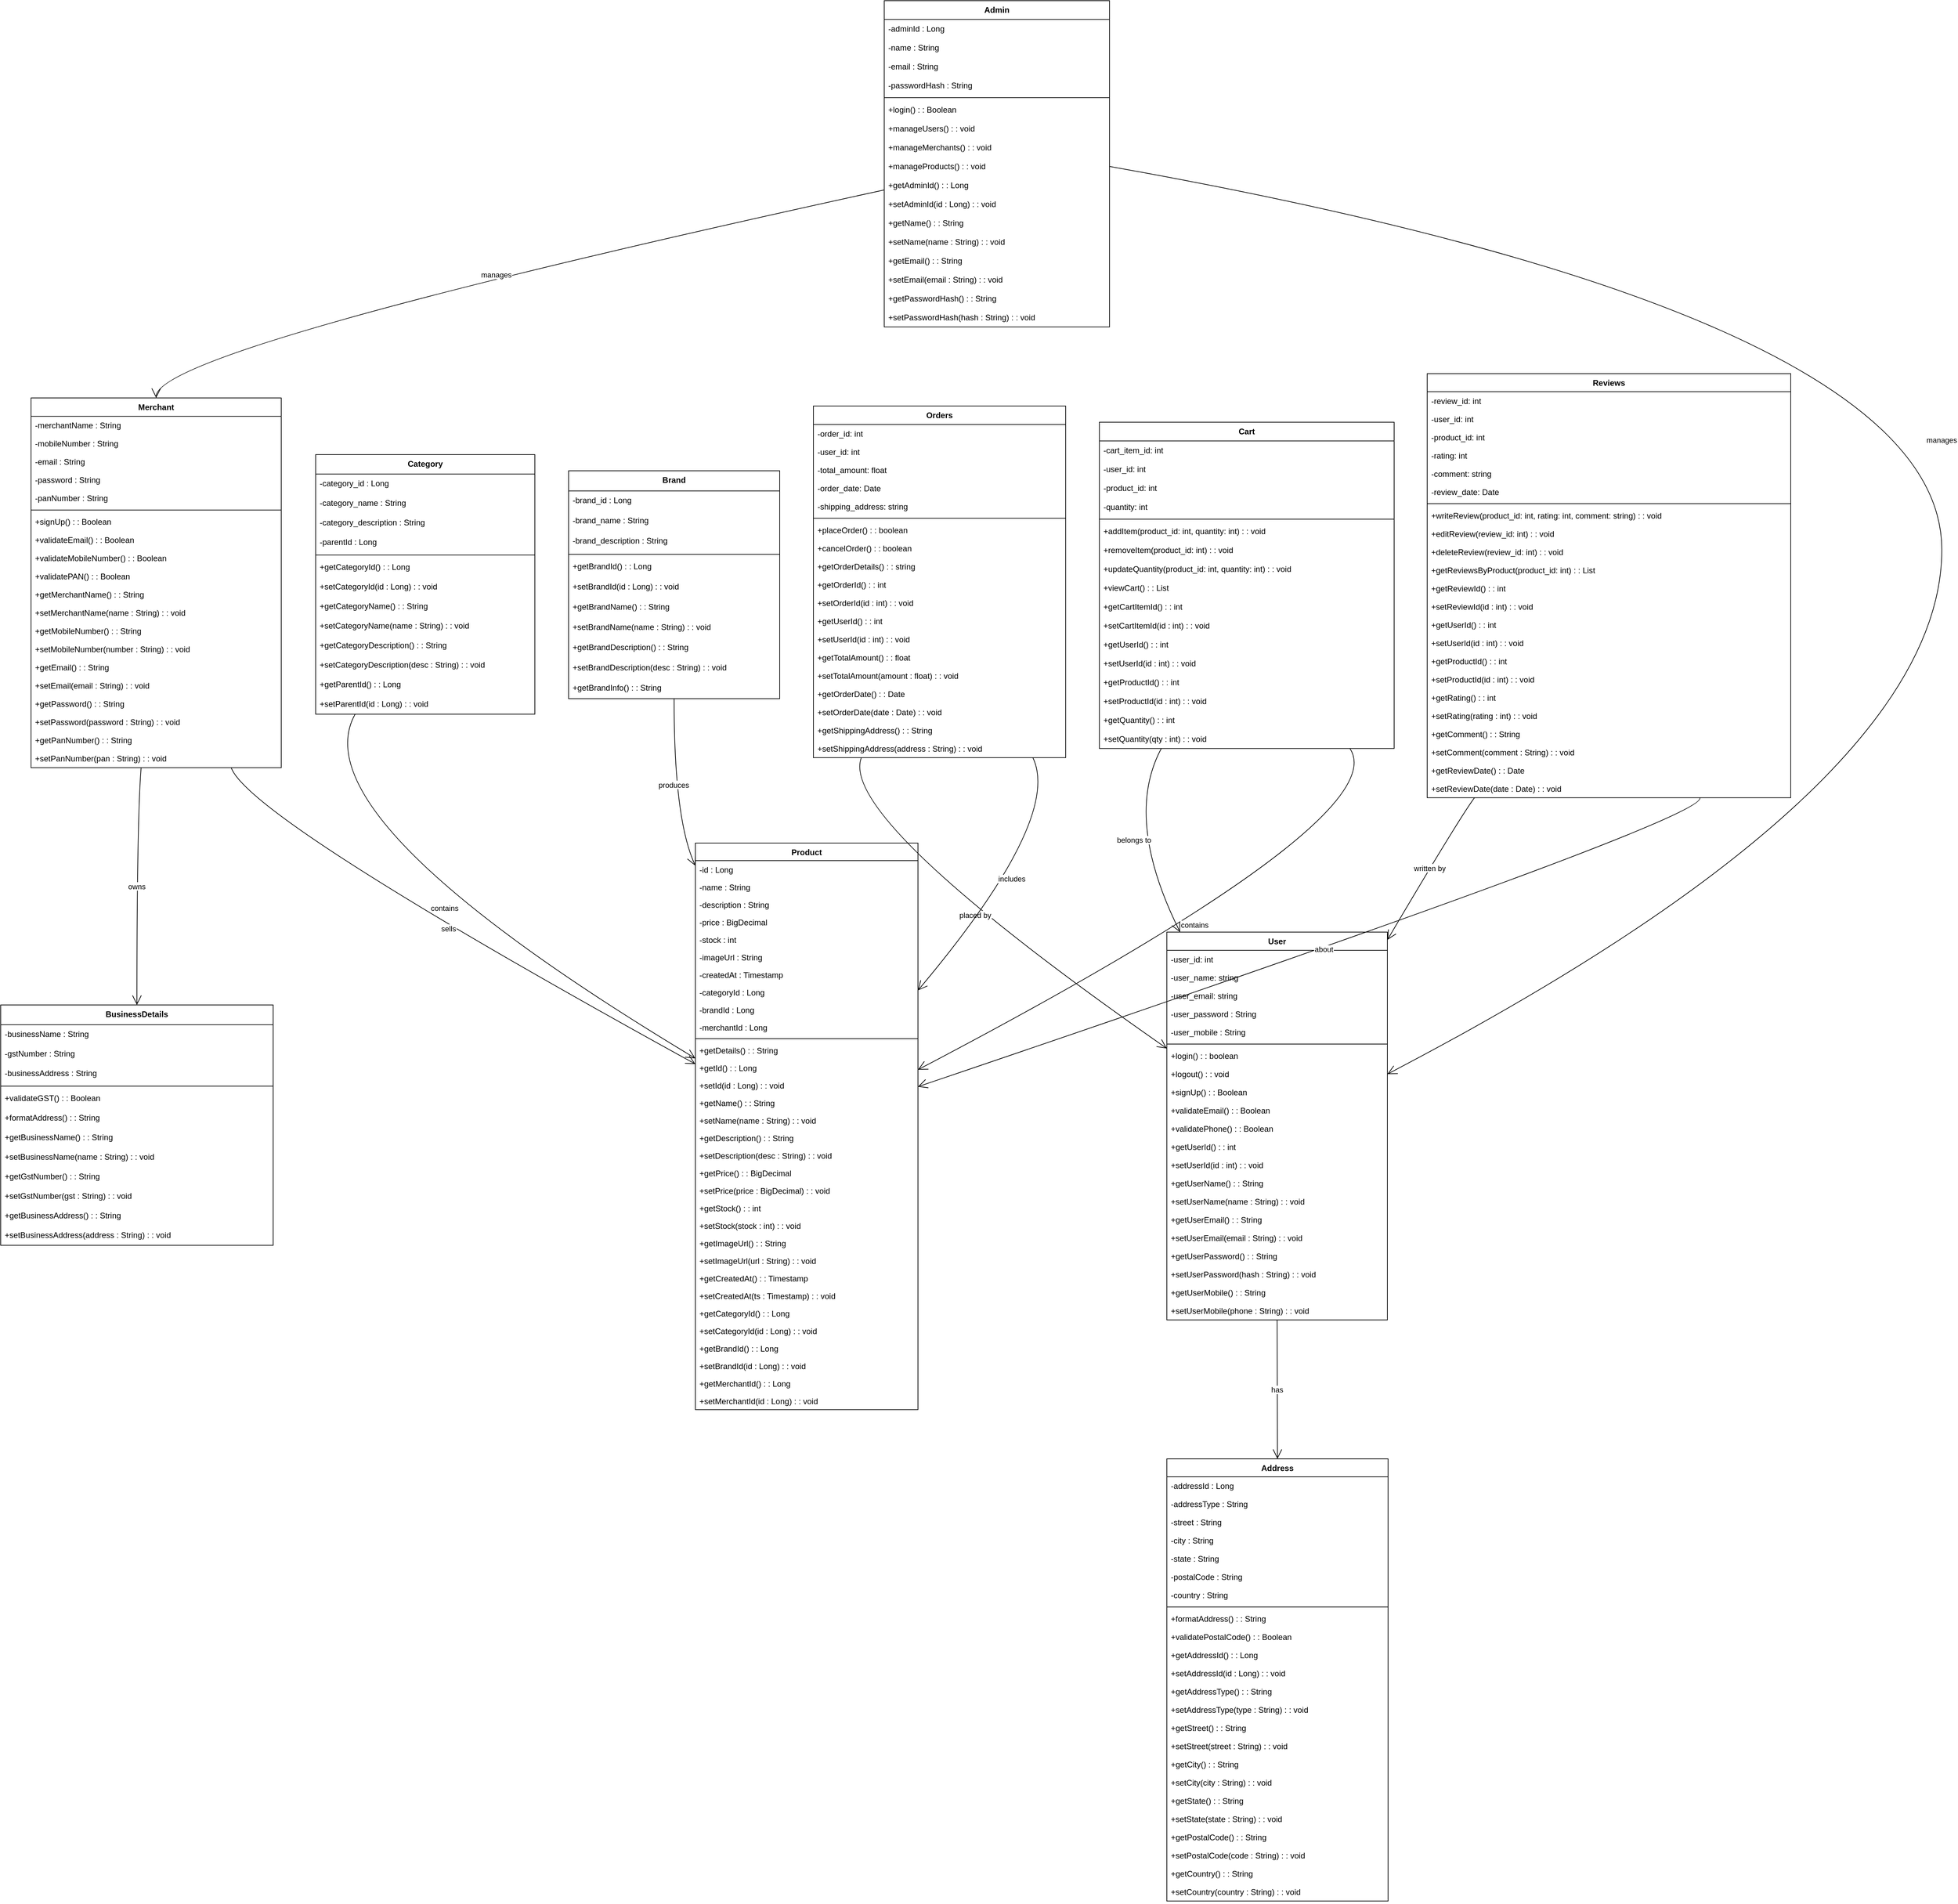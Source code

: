 <mxfile version="28.0.7">
  <diagram name="Page-1" id="c0QR1IM9VkTi_tNTkmAg">
    <mxGraphModel dx="4068" dy="2160" grid="1" gridSize="10" guides="1" tooltips="1" connect="1" arrows="1" fold="1" page="1" pageScale="1" pageWidth="850" pageHeight="1100" math="0" shadow="0">
      <root>
        <mxCell id="0" />
        <mxCell id="1" parent="0" />
        <mxCell id="9cc-483orIhdugPvoJJa-2" value="Merchant" style="swimlane;fontStyle=1;align=center;verticalAlign=top;childLayout=stackLayout;horizontal=1;startSize=27.2;horizontalStack=0;resizeParent=1;resizeParentMax=0;resizeLast=0;collapsible=0;marginBottom=0;" parent="1" vertex="1">
          <mxGeometry x="65" y="609" width="371" height="548.2" as="geometry" />
        </mxCell>
        <mxCell id="9cc-483orIhdugPvoJJa-3" value="-merchantName : String" style="text;strokeColor=none;fillColor=none;align=left;verticalAlign=top;spacingLeft=4;spacingRight=4;overflow=hidden;rotatable=0;points=[[0,0.5],[1,0.5]];portConstraint=eastwest;" parent="9cc-483orIhdugPvoJJa-2" vertex="1">
          <mxGeometry y="27.2" width="371" height="27" as="geometry" />
        </mxCell>
        <mxCell id="9cc-483orIhdugPvoJJa-4" value="-mobileNumber : String" style="text;strokeColor=none;fillColor=none;align=left;verticalAlign=top;spacingLeft=4;spacingRight=4;overflow=hidden;rotatable=0;points=[[0,0.5],[1,0.5]];portConstraint=eastwest;" parent="9cc-483orIhdugPvoJJa-2" vertex="1">
          <mxGeometry y="54.2" width="371" height="27" as="geometry" />
        </mxCell>
        <mxCell id="9cc-483orIhdugPvoJJa-5" value="-email : String" style="text;strokeColor=none;fillColor=none;align=left;verticalAlign=top;spacingLeft=4;spacingRight=4;overflow=hidden;rotatable=0;points=[[0,0.5],[1,0.5]];portConstraint=eastwest;" parent="9cc-483orIhdugPvoJJa-2" vertex="1">
          <mxGeometry y="81.2" width="371" height="27" as="geometry" />
        </mxCell>
        <mxCell id="9cc-483orIhdugPvoJJa-6" value="-password : String" style="text;strokeColor=none;fillColor=none;align=left;verticalAlign=top;spacingLeft=4;spacingRight=4;overflow=hidden;rotatable=0;points=[[0,0.5],[1,0.5]];portConstraint=eastwest;" parent="9cc-483orIhdugPvoJJa-2" vertex="1">
          <mxGeometry y="108.2" width="371" height="27" as="geometry" />
        </mxCell>
        <mxCell id="9cc-483orIhdugPvoJJa-7" value="-panNumber : String" style="text;strokeColor=none;fillColor=none;align=left;verticalAlign=top;spacingLeft=4;spacingRight=4;overflow=hidden;rotatable=0;points=[[0,0.5],[1,0.5]];portConstraint=eastwest;" parent="9cc-483orIhdugPvoJJa-2" vertex="1">
          <mxGeometry y="135.2" width="371" height="27" as="geometry" />
        </mxCell>
        <mxCell id="9cc-483orIhdugPvoJJa-8" style="line;strokeWidth=1;fillColor=none;align=left;verticalAlign=middle;spacingTop=-1;spacingLeft=3;spacingRight=3;rotatable=0;labelPosition=right;points=[];portConstraint=eastwest;strokeColor=inherit;" parent="9cc-483orIhdugPvoJJa-2" vertex="1">
          <mxGeometry y="162.2" width="371" height="8" as="geometry" />
        </mxCell>
        <mxCell id="9cc-483orIhdugPvoJJa-9" value="+signUp() : : Boolean" style="text;strokeColor=none;fillColor=none;align=left;verticalAlign=top;spacingLeft=4;spacingRight=4;overflow=hidden;rotatable=0;points=[[0,0.5],[1,0.5]];portConstraint=eastwest;" parent="9cc-483orIhdugPvoJJa-2" vertex="1">
          <mxGeometry y="170.2" width="371" height="27" as="geometry" />
        </mxCell>
        <mxCell id="9cc-483orIhdugPvoJJa-10" value="+validateEmail() : : Boolean" style="text;strokeColor=none;fillColor=none;align=left;verticalAlign=top;spacingLeft=4;spacingRight=4;overflow=hidden;rotatable=0;points=[[0,0.5],[1,0.5]];portConstraint=eastwest;" parent="9cc-483orIhdugPvoJJa-2" vertex="1">
          <mxGeometry y="197.2" width="371" height="27" as="geometry" />
        </mxCell>
        <mxCell id="9cc-483orIhdugPvoJJa-11" value="+validateMobileNumber() : : Boolean" style="text;strokeColor=none;fillColor=none;align=left;verticalAlign=top;spacingLeft=4;spacingRight=4;overflow=hidden;rotatable=0;points=[[0,0.5],[1,0.5]];portConstraint=eastwest;" parent="9cc-483orIhdugPvoJJa-2" vertex="1">
          <mxGeometry y="224.2" width="371" height="27" as="geometry" />
        </mxCell>
        <mxCell id="9cc-483orIhdugPvoJJa-12" value="+validatePAN() : : Boolean" style="text;strokeColor=none;fillColor=none;align=left;verticalAlign=top;spacingLeft=4;spacingRight=4;overflow=hidden;rotatable=0;points=[[0,0.5],[1,0.5]];portConstraint=eastwest;" parent="9cc-483orIhdugPvoJJa-2" vertex="1">
          <mxGeometry y="251.2" width="371" height="27" as="geometry" />
        </mxCell>
        <mxCell id="9cc-483orIhdugPvoJJa-13" value="+getMerchantName() : : String" style="text;strokeColor=none;fillColor=none;align=left;verticalAlign=top;spacingLeft=4;spacingRight=4;overflow=hidden;rotatable=0;points=[[0,0.5],[1,0.5]];portConstraint=eastwest;" parent="9cc-483orIhdugPvoJJa-2" vertex="1">
          <mxGeometry y="278.2" width="371" height="27" as="geometry" />
        </mxCell>
        <mxCell id="9cc-483orIhdugPvoJJa-14" value="+setMerchantName(name : String) : : void" style="text;strokeColor=none;fillColor=none;align=left;verticalAlign=top;spacingLeft=4;spacingRight=4;overflow=hidden;rotatable=0;points=[[0,0.5],[1,0.5]];portConstraint=eastwest;" parent="9cc-483orIhdugPvoJJa-2" vertex="1">
          <mxGeometry y="305.2" width="371" height="27" as="geometry" />
        </mxCell>
        <mxCell id="9cc-483orIhdugPvoJJa-15" value="+getMobileNumber() : : String" style="text;strokeColor=none;fillColor=none;align=left;verticalAlign=top;spacingLeft=4;spacingRight=4;overflow=hidden;rotatable=0;points=[[0,0.5],[1,0.5]];portConstraint=eastwest;" parent="9cc-483orIhdugPvoJJa-2" vertex="1">
          <mxGeometry y="332.2" width="371" height="27" as="geometry" />
        </mxCell>
        <mxCell id="9cc-483orIhdugPvoJJa-16" value="+setMobileNumber(number : String) : : void" style="text;strokeColor=none;fillColor=none;align=left;verticalAlign=top;spacingLeft=4;spacingRight=4;overflow=hidden;rotatable=0;points=[[0,0.5],[1,0.5]];portConstraint=eastwest;" parent="9cc-483orIhdugPvoJJa-2" vertex="1">
          <mxGeometry y="359.2" width="371" height="27" as="geometry" />
        </mxCell>
        <mxCell id="9cc-483orIhdugPvoJJa-17" value="+getEmail() : : String" style="text;strokeColor=none;fillColor=none;align=left;verticalAlign=top;spacingLeft=4;spacingRight=4;overflow=hidden;rotatable=0;points=[[0,0.5],[1,0.5]];portConstraint=eastwest;" parent="9cc-483orIhdugPvoJJa-2" vertex="1">
          <mxGeometry y="386.2" width="371" height="27" as="geometry" />
        </mxCell>
        <mxCell id="9cc-483orIhdugPvoJJa-18" value="+setEmail(email : String) : : void" style="text;strokeColor=none;fillColor=none;align=left;verticalAlign=top;spacingLeft=4;spacingRight=4;overflow=hidden;rotatable=0;points=[[0,0.5],[1,0.5]];portConstraint=eastwest;" parent="9cc-483orIhdugPvoJJa-2" vertex="1">
          <mxGeometry y="413.2" width="371" height="27" as="geometry" />
        </mxCell>
        <mxCell id="9cc-483orIhdugPvoJJa-19" value="+getPassword() : : String" style="text;strokeColor=none;fillColor=none;align=left;verticalAlign=top;spacingLeft=4;spacingRight=4;overflow=hidden;rotatable=0;points=[[0,0.5],[1,0.5]];portConstraint=eastwest;" parent="9cc-483orIhdugPvoJJa-2" vertex="1">
          <mxGeometry y="440.2" width="371" height="27" as="geometry" />
        </mxCell>
        <mxCell id="9cc-483orIhdugPvoJJa-20" value="+setPassword(password : String) : : void" style="text;strokeColor=none;fillColor=none;align=left;verticalAlign=top;spacingLeft=4;spacingRight=4;overflow=hidden;rotatable=0;points=[[0,0.5],[1,0.5]];portConstraint=eastwest;" parent="9cc-483orIhdugPvoJJa-2" vertex="1">
          <mxGeometry y="467.2" width="371" height="27" as="geometry" />
        </mxCell>
        <mxCell id="9cc-483orIhdugPvoJJa-21" value="+getPanNumber() : : String" style="text;strokeColor=none;fillColor=none;align=left;verticalAlign=top;spacingLeft=4;spacingRight=4;overflow=hidden;rotatable=0;points=[[0,0.5],[1,0.5]];portConstraint=eastwest;" parent="9cc-483orIhdugPvoJJa-2" vertex="1">
          <mxGeometry y="494.2" width="371" height="27" as="geometry" />
        </mxCell>
        <mxCell id="9cc-483orIhdugPvoJJa-22" value="+setPanNumber(pan : String) : : void" style="text;strokeColor=none;fillColor=none;align=left;verticalAlign=top;spacingLeft=4;spacingRight=4;overflow=hidden;rotatable=0;points=[[0,0.5],[1,0.5]];portConstraint=eastwest;" parent="9cc-483orIhdugPvoJJa-2" vertex="1">
          <mxGeometry y="521.2" width="371" height="27" as="geometry" />
        </mxCell>
        <mxCell id="9cc-483orIhdugPvoJJa-23" value="BusinessDetails" style="swimlane;fontStyle=1;align=center;verticalAlign=top;childLayout=stackLayout;horizontal=1;startSize=29.333;horizontalStack=0;resizeParent=1;resizeParentMax=0;resizeLast=0;collapsible=0;marginBottom=0;" parent="1" vertex="1">
          <mxGeometry x="20" y="1509" width="404" height="356.333" as="geometry" />
        </mxCell>
        <mxCell id="9cc-483orIhdugPvoJJa-24" value="-businessName : String" style="text;strokeColor=none;fillColor=none;align=left;verticalAlign=top;spacingLeft=4;spacingRight=4;overflow=hidden;rotatable=0;points=[[0,0.5],[1,0.5]];portConstraint=eastwest;" parent="9cc-483orIhdugPvoJJa-23" vertex="1">
          <mxGeometry y="29.333" width="404" height="29" as="geometry" />
        </mxCell>
        <mxCell id="9cc-483orIhdugPvoJJa-25" value="-gstNumber : String" style="text;strokeColor=none;fillColor=none;align=left;verticalAlign=top;spacingLeft=4;spacingRight=4;overflow=hidden;rotatable=0;points=[[0,0.5],[1,0.5]];portConstraint=eastwest;" parent="9cc-483orIhdugPvoJJa-23" vertex="1">
          <mxGeometry y="58.333" width="404" height="29" as="geometry" />
        </mxCell>
        <mxCell id="9cc-483orIhdugPvoJJa-26" value="-businessAddress : String" style="text;strokeColor=none;fillColor=none;align=left;verticalAlign=top;spacingLeft=4;spacingRight=4;overflow=hidden;rotatable=0;points=[[0,0.5],[1,0.5]];portConstraint=eastwest;" parent="9cc-483orIhdugPvoJJa-23" vertex="1">
          <mxGeometry y="87.333" width="404" height="29" as="geometry" />
        </mxCell>
        <mxCell id="9cc-483orIhdugPvoJJa-27" style="line;strokeWidth=1;fillColor=none;align=left;verticalAlign=middle;spacingTop=-1;spacingLeft=3;spacingRight=3;rotatable=0;labelPosition=right;points=[];portConstraint=eastwest;strokeColor=inherit;" parent="9cc-483orIhdugPvoJJa-23" vertex="1">
          <mxGeometry y="116.333" width="404" height="8" as="geometry" />
        </mxCell>
        <mxCell id="9cc-483orIhdugPvoJJa-28" value="+validateGST() : : Boolean" style="text;strokeColor=none;fillColor=none;align=left;verticalAlign=top;spacingLeft=4;spacingRight=4;overflow=hidden;rotatable=0;points=[[0,0.5],[1,0.5]];portConstraint=eastwest;" parent="9cc-483orIhdugPvoJJa-23" vertex="1">
          <mxGeometry y="124.333" width="404" height="29" as="geometry" />
        </mxCell>
        <mxCell id="9cc-483orIhdugPvoJJa-29" value="+formatAddress() : : String" style="text;strokeColor=none;fillColor=none;align=left;verticalAlign=top;spacingLeft=4;spacingRight=4;overflow=hidden;rotatable=0;points=[[0,0.5],[1,0.5]];portConstraint=eastwest;" parent="9cc-483orIhdugPvoJJa-23" vertex="1">
          <mxGeometry y="153.333" width="404" height="29" as="geometry" />
        </mxCell>
        <mxCell id="9cc-483orIhdugPvoJJa-30" value="+getBusinessName() : : String" style="text;strokeColor=none;fillColor=none;align=left;verticalAlign=top;spacingLeft=4;spacingRight=4;overflow=hidden;rotatable=0;points=[[0,0.5],[1,0.5]];portConstraint=eastwest;" parent="9cc-483orIhdugPvoJJa-23" vertex="1">
          <mxGeometry y="182.333" width="404" height="29" as="geometry" />
        </mxCell>
        <mxCell id="9cc-483orIhdugPvoJJa-31" value="+setBusinessName(name : String) : : void" style="text;strokeColor=none;fillColor=none;align=left;verticalAlign=top;spacingLeft=4;spacingRight=4;overflow=hidden;rotatable=0;points=[[0,0.5],[1,0.5]];portConstraint=eastwest;" parent="9cc-483orIhdugPvoJJa-23" vertex="1">
          <mxGeometry y="211.333" width="404" height="29" as="geometry" />
        </mxCell>
        <mxCell id="9cc-483orIhdugPvoJJa-32" value="+getGstNumber() : : String" style="text;strokeColor=none;fillColor=none;align=left;verticalAlign=top;spacingLeft=4;spacingRight=4;overflow=hidden;rotatable=0;points=[[0,0.5],[1,0.5]];portConstraint=eastwest;" parent="9cc-483orIhdugPvoJJa-23" vertex="1">
          <mxGeometry y="240.333" width="404" height="29" as="geometry" />
        </mxCell>
        <mxCell id="9cc-483orIhdugPvoJJa-33" value="+setGstNumber(gst : String) : : void" style="text;strokeColor=none;fillColor=none;align=left;verticalAlign=top;spacingLeft=4;spacingRight=4;overflow=hidden;rotatable=0;points=[[0,0.5],[1,0.5]];portConstraint=eastwest;" parent="9cc-483orIhdugPvoJJa-23" vertex="1">
          <mxGeometry y="269.333" width="404" height="29" as="geometry" />
        </mxCell>
        <mxCell id="9cc-483orIhdugPvoJJa-34" value="+getBusinessAddress() : : String" style="text;strokeColor=none;fillColor=none;align=left;verticalAlign=top;spacingLeft=4;spacingRight=4;overflow=hidden;rotatable=0;points=[[0,0.5],[1,0.5]];portConstraint=eastwest;" parent="9cc-483orIhdugPvoJJa-23" vertex="1">
          <mxGeometry y="298.333" width="404" height="29" as="geometry" />
        </mxCell>
        <mxCell id="9cc-483orIhdugPvoJJa-35" value="+setBusinessAddress(address : String) : : void" style="text;strokeColor=none;fillColor=none;align=left;verticalAlign=top;spacingLeft=4;spacingRight=4;overflow=hidden;rotatable=0;points=[[0,0.5],[1,0.5]];portConstraint=eastwest;" parent="9cc-483orIhdugPvoJJa-23" vertex="1">
          <mxGeometry y="327.333" width="404" height="29" as="geometry" />
        </mxCell>
        <mxCell id="9cc-483orIhdugPvoJJa-36" value="Admin" style="swimlane;fontStyle=1;align=center;verticalAlign=top;childLayout=stackLayout;horizontal=1;startSize=27.765;horizontalStack=0;resizeParent=1;resizeParentMax=0;resizeLast=0;collapsible=0;marginBottom=0;" parent="1" vertex="1">
          <mxGeometry x="1330" y="20" width="334" height="483.765" as="geometry" />
        </mxCell>
        <mxCell id="9cc-483orIhdugPvoJJa-37" value="-adminId : Long" style="text;strokeColor=none;fillColor=none;align=left;verticalAlign=top;spacingLeft=4;spacingRight=4;overflow=hidden;rotatable=0;points=[[0,0.5],[1,0.5]];portConstraint=eastwest;" parent="9cc-483orIhdugPvoJJa-36" vertex="1">
          <mxGeometry y="27.765" width="334" height="28" as="geometry" />
        </mxCell>
        <mxCell id="9cc-483orIhdugPvoJJa-38" value="-name : String" style="text;strokeColor=none;fillColor=none;align=left;verticalAlign=top;spacingLeft=4;spacingRight=4;overflow=hidden;rotatable=0;points=[[0,0.5],[1,0.5]];portConstraint=eastwest;" parent="9cc-483orIhdugPvoJJa-36" vertex="1">
          <mxGeometry y="55.765" width="334" height="28" as="geometry" />
        </mxCell>
        <mxCell id="9cc-483orIhdugPvoJJa-39" value="-email : String" style="text;strokeColor=none;fillColor=none;align=left;verticalAlign=top;spacingLeft=4;spacingRight=4;overflow=hidden;rotatable=0;points=[[0,0.5],[1,0.5]];portConstraint=eastwest;" parent="9cc-483orIhdugPvoJJa-36" vertex="1">
          <mxGeometry y="83.765" width="334" height="28" as="geometry" />
        </mxCell>
        <mxCell id="9cc-483orIhdugPvoJJa-40" value="-passwordHash : String" style="text;strokeColor=none;fillColor=none;align=left;verticalAlign=top;spacingLeft=4;spacingRight=4;overflow=hidden;rotatable=0;points=[[0,0.5],[1,0.5]];portConstraint=eastwest;" parent="9cc-483orIhdugPvoJJa-36" vertex="1">
          <mxGeometry y="111.765" width="334" height="28" as="geometry" />
        </mxCell>
        <mxCell id="9cc-483orIhdugPvoJJa-41" style="line;strokeWidth=1;fillColor=none;align=left;verticalAlign=middle;spacingTop=-1;spacingLeft=3;spacingRight=3;rotatable=0;labelPosition=right;points=[];portConstraint=eastwest;strokeColor=inherit;" parent="9cc-483orIhdugPvoJJa-36" vertex="1">
          <mxGeometry y="139.765" width="334" height="8" as="geometry" />
        </mxCell>
        <mxCell id="9cc-483orIhdugPvoJJa-42" value="+login() : : Boolean" style="text;strokeColor=none;fillColor=none;align=left;verticalAlign=top;spacingLeft=4;spacingRight=4;overflow=hidden;rotatable=0;points=[[0,0.5],[1,0.5]];portConstraint=eastwest;" parent="9cc-483orIhdugPvoJJa-36" vertex="1">
          <mxGeometry y="147.765" width="334" height="28" as="geometry" />
        </mxCell>
        <mxCell id="9cc-483orIhdugPvoJJa-43" value="+manageUsers() : : void" style="text;strokeColor=none;fillColor=none;align=left;verticalAlign=top;spacingLeft=4;spacingRight=4;overflow=hidden;rotatable=0;points=[[0,0.5],[1,0.5]];portConstraint=eastwest;" parent="9cc-483orIhdugPvoJJa-36" vertex="1">
          <mxGeometry y="175.765" width="334" height="28" as="geometry" />
        </mxCell>
        <mxCell id="9cc-483orIhdugPvoJJa-44" value="+manageMerchants() : : void" style="text;strokeColor=none;fillColor=none;align=left;verticalAlign=top;spacingLeft=4;spacingRight=4;overflow=hidden;rotatable=0;points=[[0,0.5],[1,0.5]];portConstraint=eastwest;" parent="9cc-483orIhdugPvoJJa-36" vertex="1">
          <mxGeometry y="203.765" width="334" height="28" as="geometry" />
        </mxCell>
        <mxCell id="9cc-483orIhdugPvoJJa-45" value="+manageProducts() : : void" style="text;strokeColor=none;fillColor=none;align=left;verticalAlign=top;spacingLeft=4;spacingRight=4;overflow=hidden;rotatable=0;points=[[0,0.5],[1,0.5]];portConstraint=eastwest;" parent="9cc-483orIhdugPvoJJa-36" vertex="1">
          <mxGeometry y="231.765" width="334" height="28" as="geometry" />
        </mxCell>
        <mxCell id="9cc-483orIhdugPvoJJa-46" value="+getAdminId() : : Long" style="text;strokeColor=none;fillColor=none;align=left;verticalAlign=top;spacingLeft=4;spacingRight=4;overflow=hidden;rotatable=0;points=[[0,0.5],[1,0.5]];portConstraint=eastwest;" parent="9cc-483orIhdugPvoJJa-36" vertex="1">
          <mxGeometry y="259.765" width="334" height="28" as="geometry" />
        </mxCell>
        <mxCell id="9cc-483orIhdugPvoJJa-47" value="+setAdminId(id : Long) : : void" style="text;strokeColor=none;fillColor=none;align=left;verticalAlign=top;spacingLeft=4;spacingRight=4;overflow=hidden;rotatable=0;points=[[0,0.5],[1,0.5]];portConstraint=eastwest;" parent="9cc-483orIhdugPvoJJa-36" vertex="1">
          <mxGeometry y="287.765" width="334" height="28" as="geometry" />
        </mxCell>
        <mxCell id="9cc-483orIhdugPvoJJa-48" value="+getName() : : String" style="text;strokeColor=none;fillColor=none;align=left;verticalAlign=top;spacingLeft=4;spacingRight=4;overflow=hidden;rotatable=0;points=[[0,0.5],[1,0.5]];portConstraint=eastwest;" parent="9cc-483orIhdugPvoJJa-36" vertex="1">
          <mxGeometry y="315.765" width="334" height="28" as="geometry" />
        </mxCell>
        <mxCell id="9cc-483orIhdugPvoJJa-49" value="+setName(name : String) : : void" style="text;strokeColor=none;fillColor=none;align=left;verticalAlign=top;spacingLeft=4;spacingRight=4;overflow=hidden;rotatable=0;points=[[0,0.5],[1,0.5]];portConstraint=eastwest;" parent="9cc-483orIhdugPvoJJa-36" vertex="1">
          <mxGeometry y="343.765" width="334" height="28" as="geometry" />
        </mxCell>
        <mxCell id="9cc-483orIhdugPvoJJa-50" value="+getEmail() : : String" style="text;strokeColor=none;fillColor=none;align=left;verticalAlign=top;spacingLeft=4;spacingRight=4;overflow=hidden;rotatable=0;points=[[0,0.5],[1,0.5]];portConstraint=eastwest;" parent="9cc-483orIhdugPvoJJa-36" vertex="1">
          <mxGeometry y="371.765" width="334" height="28" as="geometry" />
        </mxCell>
        <mxCell id="9cc-483orIhdugPvoJJa-51" value="+setEmail(email : String) : : void" style="text;strokeColor=none;fillColor=none;align=left;verticalAlign=top;spacingLeft=4;spacingRight=4;overflow=hidden;rotatable=0;points=[[0,0.5],[1,0.5]];portConstraint=eastwest;" parent="9cc-483orIhdugPvoJJa-36" vertex="1">
          <mxGeometry y="399.765" width="334" height="28" as="geometry" />
        </mxCell>
        <mxCell id="9cc-483orIhdugPvoJJa-52" value="+getPasswordHash() : : String" style="text;strokeColor=none;fillColor=none;align=left;verticalAlign=top;spacingLeft=4;spacingRight=4;overflow=hidden;rotatable=0;points=[[0,0.5],[1,0.5]];portConstraint=eastwest;" parent="9cc-483orIhdugPvoJJa-36" vertex="1">
          <mxGeometry y="427.765" width="334" height="28" as="geometry" />
        </mxCell>
        <mxCell id="9cc-483orIhdugPvoJJa-53" value="+setPasswordHash(hash : String) : : void" style="text;strokeColor=none;fillColor=none;align=left;verticalAlign=top;spacingLeft=4;spacingRight=4;overflow=hidden;rotatable=0;points=[[0,0.5],[1,0.5]];portConstraint=eastwest;" parent="9cc-483orIhdugPvoJJa-36" vertex="1">
          <mxGeometry y="455.765" width="334" height="28" as="geometry" />
        </mxCell>
        <mxCell id="9cc-483orIhdugPvoJJa-54" value="User" style="swimlane;fontStyle=1;align=center;verticalAlign=top;childLayout=stackLayout;horizontal=1;startSize=27.048;horizontalStack=0;resizeParent=1;resizeParentMax=0;resizeLast=0;collapsible=0;marginBottom=0;" parent="1" vertex="1">
          <mxGeometry x="1749" y="1401" width="327" height="575.048" as="geometry" />
        </mxCell>
        <mxCell id="9cc-483orIhdugPvoJJa-55" value="-user_id: int" style="text;strokeColor=none;fillColor=none;align=left;verticalAlign=top;spacingLeft=4;spacingRight=4;overflow=hidden;rotatable=0;points=[[0,0.5],[1,0.5]];portConstraint=eastwest;" parent="9cc-483orIhdugPvoJJa-54" vertex="1">
          <mxGeometry y="27.048" width="327" height="27" as="geometry" />
        </mxCell>
        <mxCell id="9cc-483orIhdugPvoJJa-56" value="-user_name: string" style="text;strokeColor=none;fillColor=none;align=left;verticalAlign=top;spacingLeft=4;spacingRight=4;overflow=hidden;rotatable=0;points=[[0,0.5],[1,0.5]];portConstraint=eastwest;" parent="9cc-483orIhdugPvoJJa-54" vertex="1">
          <mxGeometry y="54.048" width="327" height="27" as="geometry" />
        </mxCell>
        <mxCell id="9cc-483orIhdugPvoJJa-57" value="-user_email: string" style="text;strokeColor=none;fillColor=none;align=left;verticalAlign=top;spacingLeft=4;spacingRight=4;overflow=hidden;rotatable=0;points=[[0,0.5],[1,0.5]];portConstraint=eastwest;" parent="9cc-483orIhdugPvoJJa-54" vertex="1">
          <mxGeometry y="81.048" width="327" height="27" as="geometry" />
        </mxCell>
        <mxCell id="9cc-483orIhdugPvoJJa-58" value="-user_password : String" style="text;strokeColor=none;fillColor=none;align=left;verticalAlign=top;spacingLeft=4;spacingRight=4;overflow=hidden;rotatable=0;points=[[0,0.5],[1,0.5]];portConstraint=eastwest;" parent="9cc-483orIhdugPvoJJa-54" vertex="1">
          <mxGeometry y="108.048" width="327" height="27" as="geometry" />
        </mxCell>
        <mxCell id="9cc-483orIhdugPvoJJa-59" value="-user_mobile : String" style="text;strokeColor=none;fillColor=none;align=left;verticalAlign=top;spacingLeft=4;spacingRight=4;overflow=hidden;rotatable=0;points=[[0,0.5],[1,0.5]];portConstraint=eastwest;" parent="9cc-483orIhdugPvoJJa-54" vertex="1">
          <mxGeometry y="135.048" width="327" height="27" as="geometry" />
        </mxCell>
        <mxCell id="9cc-483orIhdugPvoJJa-60" style="line;strokeWidth=1;fillColor=none;align=left;verticalAlign=middle;spacingTop=-1;spacingLeft=3;spacingRight=3;rotatable=0;labelPosition=right;points=[];portConstraint=eastwest;strokeColor=inherit;" parent="9cc-483orIhdugPvoJJa-54" vertex="1">
          <mxGeometry y="162.048" width="327" height="8" as="geometry" />
        </mxCell>
        <mxCell id="9cc-483orIhdugPvoJJa-61" value="+login() : : boolean" style="text;strokeColor=none;fillColor=none;align=left;verticalAlign=top;spacingLeft=4;spacingRight=4;overflow=hidden;rotatable=0;points=[[0,0.5],[1,0.5]];portConstraint=eastwest;" parent="9cc-483orIhdugPvoJJa-54" vertex="1">
          <mxGeometry y="170.048" width="327" height="27" as="geometry" />
        </mxCell>
        <mxCell id="9cc-483orIhdugPvoJJa-62" value="+logout() : : void" style="text;strokeColor=none;fillColor=none;align=left;verticalAlign=top;spacingLeft=4;spacingRight=4;overflow=hidden;rotatable=0;points=[[0,0.5],[1,0.5]];portConstraint=eastwest;" parent="9cc-483orIhdugPvoJJa-54" vertex="1">
          <mxGeometry y="197.048" width="327" height="27" as="geometry" />
        </mxCell>
        <mxCell id="9cc-483orIhdugPvoJJa-63" value="+signUp() : : Boolean" style="text;strokeColor=none;fillColor=none;align=left;verticalAlign=top;spacingLeft=4;spacingRight=4;overflow=hidden;rotatable=0;points=[[0,0.5],[1,0.5]];portConstraint=eastwest;" parent="9cc-483orIhdugPvoJJa-54" vertex="1">
          <mxGeometry y="224.048" width="327" height="27" as="geometry" />
        </mxCell>
        <mxCell id="9cc-483orIhdugPvoJJa-64" value="+validateEmail() : : Boolean" style="text;strokeColor=none;fillColor=none;align=left;verticalAlign=top;spacingLeft=4;spacingRight=4;overflow=hidden;rotatable=0;points=[[0,0.5],[1,0.5]];portConstraint=eastwest;" parent="9cc-483orIhdugPvoJJa-54" vertex="1">
          <mxGeometry y="251.048" width="327" height="27" as="geometry" />
        </mxCell>
        <mxCell id="9cc-483orIhdugPvoJJa-65" value="+validatePhone() : : Boolean" style="text;strokeColor=none;fillColor=none;align=left;verticalAlign=top;spacingLeft=4;spacingRight=4;overflow=hidden;rotatable=0;points=[[0,0.5],[1,0.5]];portConstraint=eastwest;" parent="9cc-483orIhdugPvoJJa-54" vertex="1">
          <mxGeometry y="278.048" width="327" height="27" as="geometry" />
        </mxCell>
        <mxCell id="9cc-483orIhdugPvoJJa-66" value="+getUserId() : : int" style="text;strokeColor=none;fillColor=none;align=left;verticalAlign=top;spacingLeft=4;spacingRight=4;overflow=hidden;rotatable=0;points=[[0,0.5],[1,0.5]];portConstraint=eastwest;" parent="9cc-483orIhdugPvoJJa-54" vertex="1">
          <mxGeometry y="305.048" width="327" height="27" as="geometry" />
        </mxCell>
        <mxCell id="9cc-483orIhdugPvoJJa-67" value="+setUserId(id : int) : : void" style="text;strokeColor=none;fillColor=none;align=left;verticalAlign=top;spacingLeft=4;spacingRight=4;overflow=hidden;rotatable=0;points=[[0,0.5],[1,0.5]];portConstraint=eastwest;" parent="9cc-483orIhdugPvoJJa-54" vertex="1">
          <mxGeometry y="332.048" width="327" height="27" as="geometry" />
        </mxCell>
        <mxCell id="9cc-483orIhdugPvoJJa-68" value="+getUserName() : : String" style="text;strokeColor=none;fillColor=none;align=left;verticalAlign=top;spacingLeft=4;spacingRight=4;overflow=hidden;rotatable=0;points=[[0,0.5],[1,0.5]];portConstraint=eastwest;" parent="9cc-483orIhdugPvoJJa-54" vertex="1">
          <mxGeometry y="359.048" width="327" height="27" as="geometry" />
        </mxCell>
        <mxCell id="9cc-483orIhdugPvoJJa-69" value="+setUserName(name : String) : : void" style="text;strokeColor=none;fillColor=none;align=left;verticalAlign=top;spacingLeft=4;spacingRight=4;overflow=hidden;rotatable=0;points=[[0,0.5],[1,0.5]];portConstraint=eastwest;" parent="9cc-483orIhdugPvoJJa-54" vertex="1">
          <mxGeometry y="386.048" width="327" height="27" as="geometry" />
        </mxCell>
        <mxCell id="9cc-483orIhdugPvoJJa-70" value="+getUserEmail() : : String" style="text;strokeColor=none;fillColor=none;align=left;verticalAlign=top;spacingLeft=4;spacingRight=4;overflow=hidden;rotatable=0;points=[[0,0.5],[1,0.5]];portConstraint=eastwest;" parent="9cc-483orIhdugPvoJJa-54" vertex="1">
          <mxGeometry y="413.048" width="327" height="27" as="geometry" />
        </mxCell>
        <mxCell id="9cc-483orIhdugPvoJJa-71" value="+setUserEmail(email : String) : : void" style="text;strokeColor=none;fillColor=none;align=left;verticalAlign=top;spacingLeft=4;spacingRight=4;overflow=hidden;rotatable=0;points=[[0,0.5],[1,0.5]];portConstraint=eastwest;" parent="9cc-483orIhdugPvoJJa-54" vertex="1">
          <mxGeometry y="440.048" width="327" height="27" as="geometry" />
        </mxCell>
        <mxCell id="9cc-483orIhdugPvoJJa-72" value="+getUserPassword() : : String" style="text;strokeColor=none;fillColor=none;align=left;verticalAlign=top;spacingLeft=4;spacingRight=4;overflow=hidden;rotatable=0;points=[[0,0.5],[1,0.5]];portConstraint=eastwest;" parent="9cc-483orIhdugPvoJJa-54" vertex="1">
          <mxGeometry y="467.048" width="327" height="27" as="geometry" />
        </mxCell>
        <mxCell id="9cc-483orIhdugPvoJJa-73" value="+setUserPassword(hash : String) : : void" style="text;strokeColor=none;fillColor=none;align=left;verticalAlign=top;spacingLeft=4;spacingRight=4;overflow=hidden;rotatable=0;points=[[0,0.5],[1,0.5]];portConstraint=eastwest;" parent="9cc-483orIhdugPvoJJa-54" vertex="1">
          <mxGeometry y="494.048" width="327" height="27" as="geometry" />
        </mxCell>
        <mxCell id="9cc-483orIhdugPvoJJa-74" value="+getUserMobile() : : String" style="text;strokeColor=none;fillColor=none;align=left;verticalAlign=top;spacingLeft=4;spacingRight=4;overflow=hidden;rotatable=0;points=[[0,0.5],[1,0.5]];portConstraint=eastwest;" parent="9cc-483orIhdugPvoJJa-54" vertex="1">
          <mxGeometry y="521.048" width="327" height="27" as="geometry" />
        </mxCell>
        <mxCell id="9cc-483orIhdugPvoJJa-75" value="+setUserMobile(phone : String) : : void" style="text;strokeColor=none;fillColor=none;align=left;verticalAlign=top;spacingLeft=4;spacingRight=4;overflow=hidden;rotatable=0;points=[[0,0.5],[1,0.5]];portConstraint=eastwest;" parent="9cc-483orIhdugPvoJJa-54" vertex="1">
          <mxGeometry y="548.048" width="327" height="27" as="geometry" />
        </mxCell>
        <mxCell id="9cc-483orIhdugPvoJJa-76" value="Category" style="swimlane;fontStyle=1;align=center;verticalAlign=top;childLayout=stackLayout;horizontal=1;startSize=28.923;horizontalStack=0;resizeParent=1;resizeParentMax=0;resizeLast=0;collapsible=0;marginBottom=0;" parent="1" vertex="1">
          <mxGeometry x="487" y="693" width="325" height="384.923" as="geometry" />
        </mxCell>
        <mxCell id="9cc-483orIhdugPvoJJa-77" value="-category_id : Long" style="text;strokeColor=none;fillColor=none;align=left;verticalAlign=top;spacingLeft=4;spacingRight=4;overflow=hidden;rotatable=0;points=[[0,0.5],[1,0.5]];portConstraint=eastwest;" parent="9cc-483orIhdugPvoJJa-76" vertex="1">
          <mxGeometry y="28.923" width="325" height="29" as="geometry" />
        </mxCell>
        <mxCell id="9cc-483orIhdugPvoJJa-78" value="-category_name : String" style="text;strokeColor=none;fillColor=none;align=left;verticalAlign=top;spacingLeft=4;spacingRight=4;overflow=hidden;rotatable=0;points=[[0,0.5],[1,0.5]];portConstraint=eastwest;" parent="9cc-483orIhdugPvoJJa-76" vertex="1">
          <mxGeometry y="57.923" width="325" height="29" as="geometry" />
        </mxCell>
        <mxCell id="9cc-483orIhdugPvoJJa-79" value="-category_description : String" style="text;strokeColor=none;fillColor=none;align=left;verticalAlign=top;spacingLeft=4;spacingRight=4;overflow=hidden;rotatable=0;points=[[0,0.5],[1,0.5]];portConstraint=eastwest;" parent="9cc-483orIhdugPvoJJa-76" vertex="1">
          <mxGeometry y="86.923" width="325" height="29" as="geometry" />
        </mxCell>
        <mxCell id="9cc-483orIhdugPvoJJa-80" value="-parentId : Long" style="text;strokeColor=none;fillColor=none;align=left;verticalAlign=top;spacingLeft=4;spacingRight=4;overflow=hidden;rotatable=0;points=[[0,0.5],[1,0.5]];portConstraint=eastwest;" parent="9cc-483orIhdugPvoJJa-76" vertex="1">
          <mxGeometry y="115.923" width="325" height="29" as="geometry" />
        </mxCell>
        <mxCell id="9cc-483orIhdugPvoJJa-81" style="line;strokeWidth=1;fillColor=none;align=left;verticalAlign=middle;spacingTop=-1;spacingLeft=3;spacingRight=3;rotatable=0;labelPosition=right;points=[];portConstraint=eastwest;strokeColor=inherit;" parent="9cc-483orIhdugPvoJJa-76" vertex="1">
          <mxGeometry y="144.923" width="325" height="8" as="geometry" />
        </mxCell>
        <mxCell id="9cc-483orIhdugPvoJJa-82" value="+getCategoryId() : : Long" style="text;strokeColor=none;fillColor=none;align=left;verticalAlign=top;spacingLeft=4;spacingRight=4;overflow=hidden;rotatable=0;points=[[0,0.5],[1,0.5]];portConstraint=eastwest;" parent="9cc-483orIhdugPvoJJa-76" vertex="1">
          <mxGeometry y="152.923" width="325" height="29" as="geometry" />
        </mxCell>
        <mxCell id="9cc-483orIhdugPvoJJa-83" value="+setCategoryId(id : Long) : : void" style="text;strokeColor=none;fillColor=none;align=left;verticalAlign=top;spacingLeft=4;spacingRight=4;overflow=hidden;rotatable=0;points=[[0,0.5],[1,0.5]];portConstraint=eastwest;" parent="9cc-483orIhdugPvoJJa-76" vertex="1">
          <mxGeometry y="181.923" width="325" height="29" as="geometry" />
        </mxCell>
        <mxCell id="9cc-483orIhdugPvoJJa-84" value="+getCategoryName() : : String" style="text;strokeColor=none;fillColor=none;align=left;verticalAlign=top;spacingLeft=4;spacingRight=4;overflow=hidden;rotatable=0;points=[[0,0.5],[1,0.5]];portConstraint=eastwest;" parent="9cc-483orIhdugPvoJJa-76" vertex="1">
          <mxGeometry y="210.923" width="325" height="29" as="geometry" />
        </mxCell>
        <mxCell id="9cc-483orIhdugPvoJJa-85" value="+setCategoryName(name : String) : : void" style="text;strokeColor=none;fillColor=none;align=left;verticalAlign=top;spacingLeft=4;spacingRight=4;overflow=hidden;rotatable=0;points=[[0,0.5],[1,0.5]];portConstraint=eastwest;" parent="9cc-483orIhdugPvoJJa-76" vertex="1">
          <mxGeometry y="239.923" width="325" height="29" as="geometry" />
        </mxCell>
        <mxCell id="9cc-483orIhdugPvoJJa-86" value="+getCategoryDescription() : : String" style="text;strokeColor=none;fillColor=none;align=left;verticalAlign=top;spacingLeft=4;spacingRight=4;overflow=hidden;rotatable=0;points=[[0,0.5],[1,0.5]];portConstraint=eastwest;" parent="9cc-483orIhdugPvoJJa-76" vertex="1">
          <mxGeometry y="268.923" width="325" height="29" as="geometry" />
        </mxCell>
        <mxCell id="9cc-483orIhdugPvoJJa-87" value="+setCategoryDescription(desc : String) : : void" style="text;strokeColor=none;fillColor=none;align=left;verticalAlign=top;spacingLeft=4;spacingRight=4;overflow=hidden;rotatable=0;points=[[0,0.5],[1,0.5]];portConstraint=eastwest;" parent="9cc-483orIhdugPvoJJa-76" vertex="1">
          <mxGeometry y="297.923" width="325" height="29" as="geometry" />
        </mxCell>
        <mxCell id="9cc-483orIhdugPvoJJa-88" value="+getParentId() : : Long" style="text;strokeColor=none;fillColor=none;align=left;verticalAlign=top;spacingLeft=4;spacingRight=4;overflow=hidden;rotatable=0;points=[[0,0.5],[1,0.5]];portConstraint=eastwest;" parent="9cc-483orIhdugPvoJJa-76" vertex="1">
          <mxGeometry y="326.923" width="325" height="29" as="geometry" />
        </mxCell>
        <mxCell id="9cc-483orIhdugPvoJJa-89" value="+setParentId(id : Long) : : void" style="text;strokeColor=none;fillColor=none;align=left;verticalAlign=top;spacingLeft=4;spacingRight=4;overflow=hidden;rotatable=0;points=[[0,0.5],[1,0.5]];portConstraint=eastwest;" parent="9cc-483orIhdugPvoJJa-76" vertex="1">
          <mxGeometry y="355.923" width="325" height="29" as="geometry" />
        </mxCell>
        <mxCell id="9cc-483orIhdugPvoJJa-90" value="Brand" style="swimlane;fontStyle=1;align=center;verticalAlign=top;childLayout=stackLayout;horizontal=1;startSize=29.818;horizontalStack=0;resizeParent=1;resizeParentMax=0;resizeLast=0;collapsible=0;marginBottom=0;" parent="1" vertex="1">
          <mxGeometry x="862" y="717" width="313" height="337.818" as="geometry" />
        </mxCell>
        <mxCell id="9cc-483orIhdugPvoJJa-91" value="-brand_id : Long" style="text;strokeColor=none;fillColor=none;align=left;verticalAlign=top;spacingLeft=4;spacingRight=4;overflow=hidden;rotatable=0;points=[[0,0.5],[1,0.5]];portConstraint=eastwest;" parent="9cc-483orIhdugPvoJJa-90" vertex="1">
          <mxGeometry y="29.818" width="313" height="30" as="geometry" />
        </mxCell>
        <mxCell id="9cc-483orIhdugPvoJJa-92" value="-brand_name : String" style="text;strokeColor=none;fillColor=none;align=left;verticalAlign=top;spacingLeft=4;spacingRight=4;overflow=hidden;rotatable=0;points=[[0,0.5],[1,0.5]];portConstraint=eastwest;" parent="9cc-483orIhdugPvoJJa-90" vertex="1">
          <mxGeometry y="59.818" width="313" height="30" as="geometry" />
        </mxCell>
        <mxCell id="9cc-483orIhdugPvoJJa-93" value="-brand_description : String" style="text;strokeColor=none;fillColor=none;align=left;verticalAlign=top;spacingLeft=4;spacingRight=4;overflow=hidden;rotatable=0;points=[[0,0.5],[1,0.5]];portConstraint=eastwest;" parent="9cc-483orIhdugPvoJJa-90" vertex="1">
          <mxGeometry y="89.818" width="313" height="30" as="geometry" />
        </mxCell>
        <mxCell id="9cc-483orIhdugPvoJJa-94" style="line;strokeWidth=1;fillColor=none;align=left;verticalAlign=middle;spacingTop=-1;spacingLeft=3;spacingRight=3;rotatable=0;labelPosition=right;points=[];portConstraint=eastwest;strokeColor=inherit;" parent="9cc-483orIhdugPvoJJa-90" vertex="1">
          <mxGeometry y="119.818" width="313" height="8" as="geometry" />
        </mxCell>
        <mxCell id="9cc-483orIhdugPvoJJa-95" value="+getBrandId() : : Long" style="text;strokeColor=none;fillColor=none;align=left;verticalAlign=top;spacingLeft=4;spacingRight=4;overflow=hidden;rotatable=0;points=[[0,0.5],[1,0.5]];portConstraint=eastwest;" parent="9cc-483orIhdugPvoJJa-90" vertex="1">
          <mxGeometry y="127.818" width="313" height="30" as="geometry" />
        </mxCell>
        <mxCell id="9cc-483orIhdugPvoJJa-96" value="+setBrandId(id : Long) : : void" style="text;strokeColor=none;fillColor=none;align=left;verticalAlign=top;spacingLeft=4;spacingRight=4;overflow=hidden;rotatable=0;points=[[0,0.5],[1,0.5]];portConstraint=eastwest;" parent="9cc-483orIhdugPvoJJa-90" vertex="1">
          <mxGeometry y="157.818" width="313" height="30" as="geometry" />
        </mxCell>
        <mxCell id="9cc-483orIhdugPvoJJa-97" value="+getBrandName() : : String" style="text;strokeColor=none;fillColor=none;align=left;verticalAlign=top;spacingLeft=4;spacingRight=4;overflow=hidden;rotatable=0;points=[[0,0.5],[1,0.5]];portConstraint=eastwest;" parent="9cc-483orIhdugPvoJJa-90" vertex="1">
          <mxGeometry y="187.818" width="313" height="30" as="geometry" />
        </mxCell>
        <mxCell id="9cc-483orIhdugPvoJJa-98" value="+setBrandName(name : String) : : void" style="text;strokeColor=none;fillColor=none;align=left;verticalAlign=top;spacingLeft=4;spacingRight=4;overflow=hidden;rotatable=0;points=[[0,0.5],[1,0.5]];portConstraint=eastwest;" parent="9cc-483orIhdugPvoJJa-90" vertex="1">
          <mxGeometry y="217.818" width="313" height="30" as="geometry" />
        </mxCell>
        <mxCell id="9cc-483orIhdugPvoJJa-99" value="+getBrandDescription() : : String" style="text;strokeColor=none;fillColor=none;align=left;verticalAlign=top;spacingLeft=4;spacingRight=4;overflow=hidden;rotatable=0;points=[[0,0.5],[1,0.5]];portConstraint=eastwest;" parent="9cc-483orIhdugPvoJJa-90" vertex="1">
          <mxGeometry y="247.818" width="313" height="30" as="geometry" />
        </mxCell>
        <mxCell id="9cc-483orIhdugPvoJJa-100" value="+setBrandDescription(desc : String) : : void" style="text;strokeColor=none;fillColor=none;align=left;verticalAlign=top;spacingLeft=4;spacingRight=4;overflow=hidden;rotatable=0;points=[[0,0.5],[1,0.5]];portConstraint=eastwest;" parent="9cc-483orIhdugPvoJJa-90" vertex="1">
          <mxGeometry y="277.818" width="313" height="30" as="geometry" />
        </mxCell>
        <mxCell id="9cc-483orIhdugPvoJJa-101" value="+getBrandInfo() : : String" style="text;strokeColor=none;fillColor=none;align=left;verticalAlign=top;spacingLeft=4;spacingRight=4;overflow=hidden;rotatable=0;points=[[0,0.5],[1,0.5]];portConstraint=eastwest;" parent="9cc-483orIhdugPvoJJa-90" vertex="1">
          <mxGeometry y="307.818" width="313" height="30" as="geometry" />
        </mxCell>
        <mxCell id="9cc-483orIhdugPvoJJa-102" value="Product" style="swimlane;fontStyle=1;align=center;verticalAlign=top;childLayout=stackLayout;horizontal=1;startSize=26;horizontalStack=0;resizeParent=1;resizeParentMax=0;resizeLast=0;collapsible=0;marginBottom=0;" parent="1" vertex="1">
          <mxGeometry x="1050" y="1269" width="330" height="840" as="geometry" />
        </mxCell>
        <mxCell id="9cc-483orIhdugPvoJJa-103" value="-id : Long" style="text;strokeColor=none;fillColor=none;align=left;verticalAlign=top;spacingLeft=4;spacingRight=4;overflow=hidden;rotatable=0;points=[[0,0.5],[1,0.5]];portConstraint=eastwest;" parent="9cc-483orIhdugPvoJJa-102" vertex="1">
          <mxGeometry y="26" width="330" height="26" as="geometry" />
        </mxCell>
        <mxCell id="9cc-483orIhdugPvoJJa-104" value="-name : String" style="text;strokeColor=none;fillColor=none;align=left;verticalAlign=top;spacingLeft=4;spacingRight=4;overflow=hidden;rotatable=0;points=[[0,0.5],[1,0.5]];portConstraint=eastwest;" parent="9cc-483orIhdugPvoJJa-102" vertex="1">
          <mxGeometry y="52" width="330" height="26" as="geometry" />
        </mxCell>
        <mxCell id="9cc-483orIhdugPvoJJa-105" value="-description : String" style="text;strokeColor=none;fillColor=none;align=left;verticalAlign=top;spacingLeft=4;spacingRight=4;overflow=hidden;rotatable=0;points=[[0,0.5],[1,0.5]];portConstraint=eastwest;" parent="9cc-483orIhdugPvoJJa-102" vertex="1">
          <mxGeometry y="78" width="330" height="26" as="geometry" />
        </mxCell>
        <mxCell id="9cc-483orIhdugPvoJJa-106" value="-price : BigDecimal" style="text;strokeColor=none;fillColor=none;align=left;verticalAlign=top;spacingLeft=4;spacingRight=4;overflow=hidden;rotatable=0;points=[[0,0.5],[1,0.5]];portConstraint=eastwest;" parent="9cc-483orIhdugPvoJJa-102" vertex="1">
          <mxGeometry y="104" width="330" height="26" as="geometry" />
        </mxCell>
        <mxCell id="9cc-483orIhdugPvoJJa-107" value="-stock : int" style="text;strokeColor=none;fillColor=none;align=left;verticalAlign=top;spacingLeft=4;spacingRight=4;overflow=hidden;rotatable=0;points=[[0,0.5],[1,0.5]];portConstraint=eastwest;" parent="9cc-483orIhdugPvoJJa-102" vertex="1">
          <mxGeometry y="130" width="330" height="26" as="geometry" />
        </mxCell>
        <mxCell id="9cc-483orIhdugPvoJJa-108" value="-imageUrl : String" style="text;strokeColor=none;fillColor=none;align=left;verticalAlign=top;spacingLeft=4;spacingRight=4;overflow=hidden;rotatable=0;points=[[0,0.5],[1,0.5]];portConstraint=eastwest;" parent="9cc-483orIhdugPvoJJa-102" vertex="1">
          <mxGeometry y="156" width="330" height="26" as="geometry" />
        </mxCell>
        <mxCell id="9cc-483orIhdugPvoJJa-109" value="-createdAt : Timestamp" style="text;strokeColor=none;fillColor=none;align=left;verticalAlign=top;spacingLeft=4;spacingRight=4;overflow=hidden;rotatable=0;points=[[0,0.5],[1,0.5]];portConstraint=eastwest;" parent="9cc-483orIhdugPvoJJa-102" vertex="1">
          <mxGeometry y="182" width="330" height="26" as="geometry" />
        </mxCell>
        <mxCell id="9cc-483orIhdugPvoJJa-110" value="-categoryId : Long" style="text;strokeColor=none;fillColor=none;align=left;verticalAlign=top;spacingLeft=4;spacingRight=4;overflow=hidden;rotatable=0;points=[[0,0.5],[1,0.5]];portConstraint=eastwest;" parent="9cc-483orIhdugPvoJJa-102" vertex="1">
          <mxGeometry y="208" width="330" height="26" as="geometry" />
        </mxCell>
        <mxCell id="9cc-483orIhdugPvoJJa-111" value="-brandId : Long" style="text;strokeColor=none;fillColor=none;align=left;verticalAlign=top;spacingLeft=4;spacingRight=4;overflow=hidden;rotatable=0;points=[[0,0.5],[1,0.5]];portConstraint=eastwest;" parent="9cc-483orIhdugPvoJJa-102" vertex="1">
          <mxGeometry y="234" width="330" height="26" as="geometry" />
        </mxCell>
        <mxCell id="9cc-483orIhdugPvoJJa-112" value="-merchantId : Long" style="text;strokeColor=none;fillColor=none;align=left;verticalAlign=top;spacingLeft=4;spacingRight=4;overflow=hidden;rotatable=0;points=[[0,0.5],[1,0.5]];portConstraint=eastwest;" parent="9cc-483orIhdugPvoJJa-102" vertex="1">
          <mxGeometry y="260" width="330" height="26" as="geometry" />
        </mxCell>
        <mxCell id="9cc-483orIhdugPvoJJa-113" style="line;strokeWidth=1;fillColor=none;align=left;verticalAlign=middle;spacingTop=-1;spacingLeft=3;spacingRight=3;rotatable=0;labelPosition=right;points=[];portConstraint=eastwest;strokeColor=inherit;" parent="9cc-483orIhdugPvoJJa-102" vertex="1">
          <mxGeometry y="286" width="330" height="8" as="geometry" />
        </mxCell>
        <mxCell id="9cc-483orIhdugPvoJJa-114" value="+getDetails() : : String" style="text;strokeColor=none;fillColor=none;align=left;verticalAlign=top;spacingLeft=4;spacingRight=4;overflow=hidden;rotatable=0;points=[[0,0.5],[1,0.5]];portConstraint=eastwest;" parent="9cc-483orIhdugPvoJJa-102" vertex="1">
          <mxGeometry y="294" width="330" height="26" as="geometry" />
        </mxCell>
        <mxCell id="9cc-483orIhdugPvoJJa-115" value="+getId() : : Long" style="text;strokeColor=none;fillColor=none;align=left;verticalAlign=top;spacingLeft=4;spacingRight=4;overflow=hidden;rotatable=0;points=[[0,0.5],[1,0.5]];portConstraint=eastwest;" parent="9cc-483orIhdugPvoJJa-102" vertex="1">
          <mxGeometry y="320" width="330" height="26" as="geometry" />
        </mxCell>
        <mxCell id="9cc-483orIhdugPvoJJa-116" value="+setId(id : Long) : : void" style="text;strokeColor=none;fillColor=none;align=left;verticalAlign=top;spacingLeft=4;spacingRight=4;overflow=hidden;rotatable=0;points=[[0,0.5],[1,0.5]];portConstraint=eastwest;" parent="9cc-483orIhdugPvoJJa-102" vertex="1">
          <mxGeometry y="346" width="330" height="26" as="geometry" />
        </mxCell>
        <mxCell id="9cc-483orIhdugPvoJJa-117" value="+getName() : : String" style="text;strokeColor=none;fillColor=none;align=left;verticalAlign=top;spacingLeft=4;spacingRight=4;overflow=hidden;rotatable=0;points=[[0,0.5],[1,0.5]];portConstraint=eastwest;" parent="9cc-483orIhdugPvoJJa-102" vertex="1">
          <mxGeometry y="372" width="330" height="26" as="geometry" />
        </mxCell>
        <mxCell id="9cc-483orIhdugPvoJJa-118" value="+setName(name : String) : : void" style="text;strokeColor=none;fillColor=none;align=left;verticalAlign=top;spacingLeft=4;spacingRight=4;overflow=hidden;rotatable=0;points=[[0,0.5],[1,0.5]];portConstraint=eastwest;" parent="9cc-483orIhdugPvoJJa-102" vertex="1">
          <mxGeometry y="398" width="330" height="26" as="geometry" />
        </mxCell>
        <mxCell id="9cc-483orIhdugPvoJJa-119" value="+getDescription() : : String" style="text;strokeColor=none;fillColor=none;align=left;verticalAlign=top;spacingLeft=4;spacingRight=4;overflow=hidden;rotatable=0;points=[[0,0.5],[1,0.5]];portConstraint=eastwest;" parent="9cc-483orIhdugPvoJJa-102" vertex="1">
          <mxGeometry y="424" width="330" height="26" as="geometry" />
        </mxCell>
        <mxCell id="9cc-483orIhdugPvoJJa-120" value="+setDescription(desc : String) : : void" style="text;strokeColor=none;fillColor=none;align=left;verticalAlign=top;spacingLeft=4;spacingRight=4;overflow=hidden;rotatable=0;points=[[0,0.5],[1,0.5]];portConstraint=eastwest;" parent="9cc-483orIhdugPvoJJa-102" vertex="1">
          <mxGeometry y="450" width="330" height="26" as="geometry" />
        </mxCell>
        <mxCell id="9cc-483orIhdugPvoJJa-121" value="+getPrice() : : BigDecimal" style="text;strokeColor=none;fillColor=none;align=left;verticalAlign=top;spacingLeft=4;spacingRight=4;overflow=hidden;rotatable=0;points=[[0,0.5],[1,0.5]];portConstraint=eastwest;" parent="9cc-483orIhdugPvoJJa-102" vertex="1">
          <mxGeometry y="476" width="330" height="26" as="geometry" />
        </mxCell>
        <mxCell id="9cc-483orIhdugPvoJJa-122" value="+setPrice(price : BigDecimal) : : void" style="text;strokeColor=none;fillColor=none;align=left;verticalAlign=top;spacingLeft=4;spacingRight=4;overflow=hidden;rotatable=0;points=[[0,0.5],[1,0.5]];portConstraint=eastwest;" parent="9cc-483orIhdugPvoJJa-102" vertex="1">
          <mxGeometry y="502" width="330" height="26" as="geometry" />
        </mxCell>
        <mxCell id="9cc-483orIhdugPvoJJa-123" value="+getStock() : : int" style="text;strokeColor=none;fillColor=none;align=left;verticalAlign=top;spacingLeft=4;spacingRight=4;overflow=hidden;rotatable=0;points=[[0,0.5],[1,0.5]];portConstraint=eastwest;" parent="9cc-483orIhdugPvoJJa-102" vertex="1">
          <mxGeometry y="528" width="330" height="26" as="geometry" />
        </mxCell>
        <mxCell id="9cc-483orIhdugPvoJJa-124" value="+setStock(stock : int) : : void" style="text;strokeColor=none;fillColor=none;align=left;verticalAlign=top;spacingLeft=4;spacingRight=4;overflow=hidden;rotatable=0;points=[[0,0.5],[1,0.5]];portConstraint=eastwest;" parent="9cc-483orIhdugPvoJJa-102" vertex="1">
          <mxGeometry y="554" width="330" height="26" as="geometry" />
        </mxCell>
        <mxCell id="9cc-483orIhdugPvoJJa-125" value="+getImageUrl() : : String" style="text;strokeColor=none;fillColor=none;align=left;verticalAlign=top;spacingLeft=4;spacingRight=4;overflow=hidden;rotatable=0;points=[[0,0.5],[1,0.5]];portConstraint=eastwest;" parent="9cc-483orIhdugPvoJJa-102" vertex="1">
          <mxGeometry y="580" width="330" height="26" as="geometry" />
        </mxCell>
        <mxCell id="9cc-483orIhdugPvoJJa-126" value="+setImageUrl(url : String) : : void" style="text;strokeColor=none;fillColor=none;align=left;verticalAlign=top;spacingLeft=4;spacingRight=4;overflow=hidden;rotatable=0;points=[[0,0.5],[1,0.5]];portConstraint=eastwest;" parent="9cc-483orIhdugPvoJJa-102" vertex="1">
          <mxGeometry y="606" width="330" height="26" as="geometry" />
        </mxCell>
        <mxCell id="9cc-483orIhdugPvoJJa-127" value="+getCreatedAt() : : Timestamp" style="text;strokeColor=none;fillColor=none;align=left;verticalAlign=top;spacingLeft=4;spacingRight=4;overflow=hidden;rotatable=0;points=[[0,0.5],[1,0.5]];portConstraint=eastwest;" parent="9cc-483orIhdugPvoJJa-102" vertex="1">
          <mxGeometry y="632" width="330" height="26" as="geometry" />
        </mxCell>
        <mxCell id="9cc-483orIhdugPvoJJa-128" value="+setCreatedAt(ts : Timestamp) : : void" style="text;strokeColor=none;fillColor=none;align=left;verticalAlign=top;spacingLeft=4;spacingRight=4;overflow=hidden;rotatable=0;points=[[0,0.5],[1,0.5]];portConstraint=eastwest;" parent="9cc-483orIhdugPvoJJa-102" vertex="1">
          <mxGeometry y="658" width="330" height="26" as="geometry" />
        </mxCell>
        <mxCell id="9cc-483orIhdugPvoJJa-129" value="+getCategoryId() : : Long" style="text;strokeColor=none;fillColor=none;align=left;verticalAlign=top;spacingLeft=4;spacingRight=4;overflow=hidden;rotatable=0;points=[[0,0.5],[1,0.5]];portConstraint=eastwest;" parent="9cc-483orIhdugPvoJJa-102" vertex="1">
          <mxGeometry y="684" width="330" height="26" as="geometry" />
        </mxCell>
        <mxCell id="9cc-483orIhdugPvoJJa-130" value="+setCategoryId(id : Long) : : void" style="text;strokeColor=none;fillColor=none;align=left;verticalAlign=top;spacingLeft=4;spacingRight=4;overflow=hidden;rotatable=0;points=[[0,0.5],[1,0.5]];portConstraint=eastwest;" parent="9cc-483orIhdugPvoJJa-102" vertex="1">
          <mxGeometry y="710" width="330" height="26" as="geometry" />
        </mxCell>
        <mxCell id="9cc-483orIhdugPvoJJa-131" value="+getBrandId() : : Long" style="text;strokeColor=none;fillColor=none;align=left;verticalAlign=top;spacingLeft=4;spacingRight=4;overflow=hidden;rotatable=0;points=[[0,0.5],[1,0.5]];portConstraint=eastwest;" parent="9cc-483orIhdugPvoJJa-102" vertex="1">
          <mxGeometry y="736" width="330" height="26" as="geometry" />
        </mxCell>
        <mxCell id="9cc-483orIhdugPvoJJa-132" value="+setBrandId(id : Long) : : void" style="text;strokeColor=none;fillColor=none;align=left;verticalAlign=top;spacingLeft=4;spacingRight=4;overflow=hidden;rotatable=0;points=[[0,0.5],[1,0.5]];portConstraint=eastwest;" parent="9cc-483orIhdugPvoJJa-102" vertex="1">
          <mxGeometry y="762" width="330" height="26" as="geometry" />
        </mxCell>
        <mxCell id="9cc-483orIhdugPvoJJa-133" value="+getMerchantId() : : Long" style="text;strokeColor=none;fillColor=none;align=left;verticalAlign=top;spacingLeft=4;spacingRight=4;overflow=hidden;rotatable=0;points=[[0,0.5],[1,0.5]];portConstraint=eastwest;" parent="9cc-483orIhdugPvoJJa-102" vertex="1">
          <mxGeometry y="788" width="330" height="26" as="geometry" />
        </mxCell>
        <mxCell id="9cc-483orIhdugPvoJJa-134" value="+setMerchantId(id : Long) : : void" style="text;strokeColor=none;fillColor=none;align=left;verticalAlign=top;spacingLeft=4;spacingRight=4;overflow=hidden;rotatable=0;points=[[0,0.5],[1,0.5]];portConstraint=eastwest;" parent="9cc-483orIhdugPvoJJa-102" vertex="1">
          <mxGeometry y="814" width="330" height="26" as="geometry" />
        </mxCell>
        <mxCell id="9cc-483orIhdugPvoJJa-135" value="Address" style="swimlane;fontStyle=1;align=center;verticalAlign=top;childLayout=stackLayout;horizontal=1;startSize=26.667;horizontalStack=0;resizeParent=1;resizeParentMax=0;resizeLast=0;collapsible=0;marginBottom=0;" parent="1" vertex="1">
          <mxGeometry x="1749" y="2182" width="328" height="655.667" as="geometry" />
        </mxCell>
        <mxCell id="9cc-483orIhdugPvoJJa-136" value="-addressId : Long" style="text;strokeColor=none;fillColor=none;align=left;verticalAlign=top;spacingLeft=4;spacingRight=4;overflow=hidden;rotatable=0;points=[[0,0.5],[1,0.5]];portConstraint=eastwest;" parent="9cc-483orIhdugPvoJJa-135" vertex="1">
          <mxGeometry y="26.667" width="328" height="27" as="geometry" />
        </mxCell>
        <mxCell id="9cc-483orIhdugPvoJJa-137" value="-addressType : String" style="text;strokeColor=none;fillColor=none;align=left;verticalAlign=top;spacingLeft=4;spacingRight=4;overflow=hidden;rotatable=0;points=[[0,0.5],[1,0.5]];portConstraint=eastwest;" parent="9cc-483orIhdugPvoJJa-135" vertex="1">
          <mxGeometry y="53.667" width="328" height="27" as="geometry" />
        </mxCell>
        <mxCell id="9cc-483orIhdugPvoJJa-138" value="-street : String" style="text;strokeColor=none;fillColor=none;align=left;verticalAlign=top;spacingLeft=4;spacingRight=4;overflow=hidden;rotatable=0;points=[[0,0.5],[1,0.5]];portConstraint=eastwest;" parent="9cc-483orIhdugPvoJJa-135" vertex="1">
          <mxGeometry y="80.667" width="328" height="27" as="geometry" />
        </mxCell>
        <mxCell id="9cc-483orIhdugPvoJJa-139" value="-city : String" style="text;strokeColor=none;fillColor=none;align=left;verticalAlign=top;spacingLeft=4;spacingRight=4;overflow=hidden;rotatable=0;points=[[0,0.5],[1,0.5]];portConstraint=eastwest;" parent="9cc-483orIhdugPvoJJa-135" vertex="1">
          <mxGeometry y="107.667" width="328" height="27" as="geometry" />
        </mxCell>
        <mxCell id="9cc-483orIhdugPvoJJa-140" value="-state : String" style="text;strokeColor=none;fillColor=none;align=left;verticalAlign=top;spacingLeft=4;spacingRight=4;overflow=hidden;rotatable=0;points=[[0,0.5],[1,0.5]];portConstraint=eastwest;" parent="9cc-483orIhdugPvoJJa-135" vertex="1">
          <mxGeometry y="134.667" width="328" height="27" as="geometry" />
        </mxCell>
        <mxCell id="9cc-483orIhdugPvoJJa-141" value="-postalCode : String" style="text;strokeColor=none;fillColor=none;align=left;verticalAlign=top;spacingLeft=4;spacingRight=4;overflow=hidden;rotatable=0;points=[[0,0.5],[1,0.5]];portConstraint=eastwest;" parent="9cc-483orIhdugPvoJJa-135" vertex="1">
          <mxGeometry y="161.667" width="328" height="27" as="geometry" />
        </mxCell>
        <mxCell id="9cc-483orIhdugPvoJJa-142" value="-country : String" style="text;strokeColor=none;fillColor=none;align=left;verticalAlign=top;spacingLeft=4;spacingRight=4;overflow=hidden;rotatable=0;points=[[0,0.5],[1,0.5]];portConstraint=eastwest;" parent="9cc-483orIhdugPvoJJa-135" vertex="1">
          <mxGeometry y="188.667" width="328" height="27" as="geometry" />
        </mxCell>
        <mxCell id="9cc-483orIhdugPvoJJa-143" style="line;strokeWidth=1;fillColor=none;align=left;verticalAlign=middle;spacingTop=-1;spacingLeft=3;spacingRight=3;rotatable=0;labelPosition=right;points=[];portConstraint=eastwest;strokeColor=inherit;" parent="9cc-483orIhdugPvoJJa-135" vertex="1">
          <mxGeometry y="215.667" width="328" height="8" as="geometry" />
        </mxCell>
        <mxCell id="9cc-483orIhdugPvoJJa-144" value="+formatAddress() : : String" style="text;strokeColor=none;fillColor=none;align=left;verticalAlign=top;spacingLeft=4;spacingRight=4;overflow=hidden;rotatable=0;points=[[0,0.5],[1,0.5]];portConstraint=eastwest;" parent="9cc-483orIhdugPvoJJa-135" vertex="1">
          <mxGeometry y="223.667" width="328" height="27" as="geometry" />
        </mxCell>
        <mxCell id="9cc-483orIhdugPvoJJa-145" value="+validatePostalCode() : : Boolean" style="text;strokeColor=none;fillColor=none;align=left;verticalAlign=top;spacingLeft=4;spacingRight=4;overflow=hidden;rotatable=0;points=[[0,0.5],[1,0.5]];portConstraint=eastwest;" parent="9cc-483orIhdugPvoJJa-135" vertex="1">
          <mxGeometry y="250.667" width="328" height="27" as="geometry" />
        </mxCell>
        <mxCell id="9cc-483orIhdugPvoJJa-146" value="+getAddressId() : : Long" style="text;strokeColor=none;fillColor=none;align=left;verticalAlign=top;spacingLeft=4;spacingRight=4;overflow=hidden;rotatable=0;points=[[0,0.5],[1,0.5]];portConstraint=eastwest;" parent="9cc-483orIhdugPvoJJa-135" vertex="1">
          <mxGeometry y="277.667" width="328" height="27" as="geometry" />
        </mxCell>
        <mxCell id="9cc-483orIhdugPvoJJa-147" value="+setAddressId(id : Long) : : void" style="text;strokeColor=none;fillColor=none;align=left;verticalAlign=top;spacingLeft=4;spacingRight=4;overflow=hidden;rotatable=0;points=[[0,0.5],[1,0.5]];portConstraint=eastwest;" parent="9cc-483orIhdugPvoJJa-135" vertex="1">
          <mxGeometry y="304.667" width="328" height="27" as="geometry" />
        </mxCell>
        <mxCell id="9cc-483orIhdugPvoJJa-148" value="+getAddressType() : : String" style="text;strokeColor=none;fillColor=none;align=left;verticalAlign=top;spacingLeft=4;spacingRight=4;overflow=hidden;rotatable=0;points=[[0,0.5],[1,0.5]];portConstraint=eastwest;" parent="9cc-483orIhdugPvoJJa-135" vertex="1">
          <mxGeometry y="331.667" width="328" height="27" as="geometry" />
        </mxCell>
        <mxCell id="9cc-483orIhdugPvoJJa-149" value="+setAddressType(type : String) : : void" style="text;strokeColor=none;fillColor=none;align=left;verticalAlign=top;spacingLeft=4;spacingRight=4;overflow=hidden;rotatable=0;points=[[0,0.5],[1,0.5]];portConstraint=eastwest;" parent="9cc-483orIhdugPvoJJa-135" vertex="1">
          <mxGeometry y="358.667" width="328" height="27" as="geometry" />
        </mxCell>
        <mxCell id="9cc-483orIhdugPvoJJa-150" value="+getStreet() : : String" style="text;strokeColor=none;fillColor=none;align=left;verticalAlign=top;spacingLeft=4;spacingRight=4;overflow=hidden;rotatable=0;points=[[0,0.5],[1,0.5]];portConstraint=eastwest;" parent="9cc-483orIhdugPvoJJa-135" vertex="1">
          <mxGeometry y="385.667" width="328" height="27" as="geometry" />
        </mxCell>
        <mxCell id="9cc-483orIhdugPvoJJa-151" value="+setStreet(street : String) : : void" style="text;strokeColor=none;fillColor=none;align=left;verticalAlign=top;spacingLeft=4;spacingRight=4;overflow=hidden;rotatable=0;points=[[0,0.5],[1,0.5]];portConstraint=eastwest;" parent="9cc-483orIhdugPvoJJa-135" vertex="1">
          <mxGeometry y="412.667" width="328" height="27" as="geometry" />
        </mxCell>
        <mxCell id="9cc-483orIhdugPvoJJa-152" value="+getCity() : : String" style="text;strokeColor=none;fillColor=none;align=left;verticalAlign=top;spacingLeft=4;spacingRight=4;overflow=hidden;rotatable=0;points=[[0,0.5],[1,0.5]];portConstraint=eastwest;" parent="9cc-483orIhdugPvoJJa-135" vertex="1">
          <mxGeometry y="439.667" width="328" height="27" as="geometry" />
        </mxCell>
        <mxCell id="9cc-483orIhdugPvoJJa-153" value="+setCity(city : String) : : void" style="text;strokeColor=none;fillColor=none;align=left;verticalAlign=top;spacingLeft=4;spacingRight=4;overflow=hidden;rotatable=0;points=[[0,0.5],[1,0.5]];portConstraint=eastwest;" parent="9cc-483orIhdugPvoJJa-135" vertex="1">
          <mxGeometry y="466.667" width="328" height="27" as="geometry" />
        </mxCell>
        <mxCell id="9cc-483orIhdugPvoJJa-154" value="+getState() : : String" style="text;strokeColor=none;fillColor=none;align=left;verticalAlign=top;spacingLeft=4;spacingRight=4;overflow=hidden;rotatable=0;points=[[0,0.5],[1,0.5]];portConstraint=eastwest;" parent="9cc-483orIhdugPvoJJa-135" vertex="1">
          <mxGeometry y="493.667" width="328" height="27" as="geometry" />
        </mxCell>
        <mxCell id="9cc-483orIhdugPvoJJa-155" value="+setState(state : String) : : void" style="text;strokeColor=none;fillColor=none;align=left;verticalAlign=top;spacingLeft=4;spacingRight=4;overflow=hidden;rotatable=0;points=[[0,0.5],[1,0.5]];portConstraint=eastwest;" parent="9cc-483orIhdugPvoJJa-135" vertex="1">
          <mxGeometry y="520.667" width="328" height="27" as="geometry" />
        </mxCell>
        <mxCell id="9cc-483orIhdugPvoJJa-156" value="+getPostalCode() : : String" style="text;strokeColor=none;fillColor=none;align=left;verticalAlign=top;spacingLeft=4;spacingRight=4;overflow=hidden;rotatable=0;points=[[0,0.5],[1,0.5]];portConstraint=eastwest;" parent="9cc-483orIhdugPvoJJa-135" vertex="1">
          <mxGeometry y="547.667" width="328" height="27" as="geometry" />
        </mxCell>
        <mxCell id="9cc-483orIhdugPvoJJa-157" value="+setPostalCode(code : String) : : void" style="text;strokeColor=none;fillColor=none;align=left;verticalAlign=top;spacingLeft=4;spacingRight=4;overflow=hidden;rotatable=0;points=[[0,0.5],[1,0.5]];portConstraint=eastwest;" parent="9cc-483orIhdugPvoJJa-135" vertex="1">
          <mxGeometry y="574.667" width="328" height="27" as="geometry" />
        </mxCell>
        <mxCell id="9cc-483orIhdugPvoJJa-158" value="+getCountry() : : String" style="text;strokeColor=none;fillColor=none;align=left;verticalAlign=top;spacingLeft=4;spacingRight=4;overflow=hidden;rotatable=0;points=[[0,0.5],[1,0.5]];portConstraint=eastwest;" parent="9cc-483orIhdugPvoJJa-135" vertex="1">
          <mxGeometry y="601.667" width="328" height="27" as="geometry" />
        </mxCell>
        <mxCell id="9cc-483orIhdugPvoJJa-159" value="+setCountry(country : String) : : void" style="text;strokeColor=none;fillColor=none;align=left;verticalAlign=top;spacingLeft=4;spacingRight=4;overflow=hidden;rotatable=0;points=[[0,0.5],[1,0.5]];portConstraint=eastwest;" parent="9cc-483orIhdugPvoJJa-135" vertex="1">
          <mxGeometry y="628.667" width="328" height="27" as="geometry" />
        </mxCell>
        <mxCell id="9cc-483orIhdugPvoJJa-160" value="Orders" style="swimlane;fontStyle=1;align=center;verticalAlign=top;childLayout=stackLayout;horizontal=1;startSize=27.368;horizontalStack=0;resizeParent=1;resizeParentMax=0;resizeLast=0;collapsible=0;marginBottom=0;" parent="1" vertex="1">
          <mxGeometry x="1225" y="621" width="374" height="521.368" as="geometry" />
        </mxCell>
        <mxCell id="9cc-483orIhdugPvoJJa-161" value="-order_id: int" style="text;strokeColor=none;fillColor=none;align=left;verticalAlign=top;spacingLeft=4;spacingRight=4;overflow=hidden;rotatable=0;points=[[0,0.5],[1,0.5]];portConstraint=eastwest;" parent="9cc-483orIhdugPvoJJa-160" vertex="1">
          <mxGeometry y="27.368" width="374" height="27" as="geometry" />
        </mxCell>
        <mxCell id="9cc-483orIhdugPvoJJa-162" value="-user_id: int" style="text;strokeColor=none;fillColor=none;align=left;verticalAlign=top;spacingLeft=4;spacingRight=4;overflow=hidden;rotatable=0;points=[[0,0.5],[1,0.5]];portConstraint=eastwest;" parent="9cc-483orIhdugPvoJJa-160" vertex="1">
          <mxGeometry y="54.368" width="374" height="27" as="geometry" />
        </mxCell>
        <mxCell id="9cc-483orIhdugPvoJJa-163" value="-total_amount: float" style="text;strokeColor=none;fillColor=none;align=left;verticalAlign=top;spacingLeft=4;spacingRight=4;overflow=hidden;rotatable=0;points=[[0,0.5],[1,0.5]];portConstraint=eastwest;" parent="9cc-483orIhdugPvoJJa-160" vertex="1">
          <mxGeometry y="81.368" width="374" height="27" as="geometry" />
        </mxCell>
        <mxCell id="9cc-483orIhdugPvoJJa-164" value="-order_date: Date" style="text;strokeColor=none;fillColor=none;align=left;verticalAlign=top;spacingLeft=4;spacingRight=4;overflow=hidden;rotatable=0;points=[[0,0.5],[1,0.5]];portConstraint=eastwest;" parent="9cc-483orIhdugPvoJJa-160" vertex="1">
          <mxGeometry y="108.368" width="374" height="27" as="geometry" />
        </mxCell>
        <mxCell id="9cc-483orIhdugPvoJJa-165" value="-shipping_address: string" style="text;strokeColor=none;fillColor=none;align=left;verticalAlign=top;spacingLeft=4;spacingRight=4;overflow=hidden;rotatable=0;points=[[0,0.5],[1,0.5]];portConstraint=eastwest;" parent="9cc-483orIhdugPvoJJa-160" vertex="1">
          <mxGeometry y="135.368" width="374" height="27" as="geometry" />
        </mxCell>
        <mxCell id="9cc-483orIhdugPvoJJa-166" style="line;strokeWidth=1;fillColor=none;align=left;verticalAlign=middle;spacingTop=-1;spacingLeft=3;spacingRight=3;rotatable=0;labelPosition=right;points=[];portConstraint=eastwest;strokeColor=inherit;" parent="9cc-483orIhdugPvoJJa-160" vertex="1">
          <mxGeometry y="162.368" width="374" height="8" as="geometry" />
        </mxCell>
        <mxCell id="9cc-483orIhdugPvoJJa-167" value="+placeOrder() : : boolean" style="text;strokeColor=none;fillColor=none;align=left;verticalAlign=top;spacingLeft=4;spacingRight=4;overflow=hidden;rotatable=0;points=[[0,0.5],[1,0.5]];portConstraint=eastwest;" parent="9cc-483orIhdugPvoJJa-160" vertex="1">
          <mxGeometry y="170.368" width="374" height="27" as="geometry" />
        </mxCell>
        <mxCell id="9cc-483orIhdugPvoJJa-168" value="+cancelOrder() : : boolean" style="text;strokeColor=none;fillColor=none;align=left;verticalAlign=top;spacingLeft=4;spacingRight=4;overflow=hidden;rotatable=0;points=[[0,0.5],[1,0.5]];portConstraint=eastwest;" parent="9cc-483orIhdugPvoJJa-160" vertex="1">
          <mxGeometry y="197.368" width="374" height="27" as="geometry" />
        </mxCell>
        <mxCell id="9cc-483orIhdugPvoJJa-169" value="+getOrderDetails() : : string" style="text;strokeColor=none;fillColor=none;align=left;verticalAlign=top;spacingLeft=4;spacingRight=4;overflow=hidden;rotatable=0;points=[[0,0.5],[1,0.5]];portConstraint=eastwest;" parent="9cc-483orIhdugPvoJJa-160" vertex="1">
          <mxGeometry y="224.368" width="374" height="27" as="geometry" />
        </mxCell>
        <mxCell id="9cc-483orIhdugPvoJJa-170" value="+getOrderId() : : int" style="text;strokeColor=none;fillColor=none;align=left;verticalAlign=top;spacingLeft=4;spacingRight=4;overflow=hidden;rotatable=0;points=[[0,0.5],[1,0.5]];portConstraint=eastwest;" parent="9cc-483orIhdugPvoJJa-160" vertex="1">
          <mxGeometry y="251.368" width="374" height="27" as="geometry" />
        </mxCell>
        <mxCell id="9cc-483orIhdugPvoJJa-171" value="+setOrderId(id : int) : : void" style="text;strokeColor=none;fillColor=none;align=left;verticalAlign=top;spacingLeft=4;spacingRight=4;overflow=hidden;rotatable=0;points=[[0,0.5],[1,0.5]];portConstraint=eastwest;" parent="9cc-483orIhdugPvoJJa-160" vertex="1">
          <mxGeometry y="278.368" width="374" height="27" as="geometry" />
        </mxCell>
        <mxCell id="9cc-483orIhdugPvoJJa-172" value="+getUserId() : : int" style="text;strokeColor=none;fillColor=none;align=left;verticalAlign=top;spacingLeft=4;spacingRight=4;overflow=hidden;rotatable=0;points=[[0,0.5],[1,0.5]];portConstraint=eastwest;" parent="9cc-483orIhdugPvoJJa-160" vertex="1">
          <mxGeometry y="305.368" width="374" height="27" as="geometry" />
        </mxCell>
        <mxCell id="9cc-483orIhdugPvoJJa-173" value="+setUserId(id : int) : : void" style="text;strokeColor=none;fillColor=none;align=left;verticalAlign=top;spacingLeft=4;spacingRight=4;overflow=hidden;rotatable=0;points=[[0,0.5],[1,0.5]];portConstraint=eastwest;" parent="9cc-483orIhdugPvoJJa-160" vertex="1">
          <mxGeometry y="332.368" width="374" height="27" as="geometry" />
        </mxCell>
        <mxCell id="9cc-483orIhdugPvoJJa-174" value="+getTotalAmount() : : float" style="text;strokeColor=none;fillColor=none;align=left;verticalAlign=top;spacingLeft=4;spacingRight=4;overflow=hidden;rotatable=0;points=[[0,0.5],[1,0.5]];portConstraint=eastwest;" parent="9cc-483orIhdugPvoJJa-160" vertex="1">
          <mxGeometry y="359.368" width="374" height="27" as="geometry" />
        </mxCell>
        <mxCell id="9cc-483orIhdugPvoJJa-175" value="+setTotalAmount(amount : float) : : void" style="text;strokeColor=none;fillColor=none;align=left;verticalAlign=top;spacingLeft=4;spacingRight=4;overflow=hidden;rotatable=0;points=[[0,0.5],[1,0.5]];portConstraint=eastwest;" parent="9cc-483orIhdugPvoJJa-160" vertex="1">
          <mxGeometry y="386.368" width="374" height="27" as="geometry" />
        </mxCell>
        <mxCell id="9cc-483orIhdugPvoJJa-176" value="+getOrderDate() : : Date" style="text;strokeColor=none;fillColor=none;align=left;verticalAlign=top;spacingLeft=4;spacingRight=4;overflow=hidden;rotatable=0;points=[[0,0.5],[1,0.5]];portConstraint=eastwest;" parent="9cc-483orIhdugPvoJJa-160" vertex="1">
          <mxGeometry y="413.368" width="374" height="27" as="geometry" />
        </mxCell>
        <mxCell id="9cc-483orIhdugPvoJJa-177" value="+setOrderDate(date : Date) : : void" style="text;strokeColor=none;fillColor=none;align=left;verticalAlign=top;spacingLeft=4;spacingRight=4;overflow=hidden;rotatable=0;points=[[0,0.5],[1,0.5]];portConstraint=eastwest;" parent="9cc-483orIhdugPvoJJa-160" vertex="1">
          <mxGeometry y="440.368" width="374" height="27" as="geometry" />
        </mxCell>
        <mxCell id="9cc-483orIhdugPvoJJa-178" value="+getShippingAddress() : : String" style="text;strokeColor=none;fillColor=none;align=left;verticalAlign=top;spacingLeft=4;spacingRight=4;overflow=hidden;rotatable=0;points=[[0,0.5],[1,0.5]];portConstraint=eastwest;" parent="9cc-483orIhdugPvoJJa-160" vertex="1">
          <mxGeometry y="467.368" width="374" height="27" as="geometry" />
        </mxCell>
        <mxCell id="9cc-483orIhdugPvoJJa-179" value="+setShippingAddress(address : String) : : void" style="text;strokeColor=none;fillColor=none;align=left;verticalAlign=top;spacingLeft=4;spacingRight=4;overflow=hidden;rotatable=0;points=[[0,0.5],[1,0.5]];portConstraint=eastwest;" parent="9cc-483orIhdugPvoJJa-160" vertex="1">
          <mxGeometry y="494.368" width="374" height="27" as="geometry" />
        </mxCell>
        <mxCell id="9cc-483orIhdugPvoJJa-180" value="Cart" style="swimlane;fontStyle=1;align=center;verticalAlign=top;childLayout=stackLayout;horizontal=1;startSize=27.765;horizontalStack=0;resizeParent=1;resizeParentMax=0;resizeLast=0;collapsible=0;marginBottom=0;" parent="1" vertex="1">
          <mxGeometry x="1649" y="645" width="437" height="483.765" as="geometry" />
        </mxCell>
        <mxCell id="9cc-483orIhdugPvoJJa-181" value="-cart_item_id: int" style="text;strokeColor=none;fillColor=none;align=left;verticalAlign=top;spacingLeft=4;spacingRight=4;overflow=hidden;rotatable=0;points=[[0,0.5],[1,0.5]];portConstraint=eastwest;" parent="9cc-483orIhdugPvoJJa-180" vertex="1">
          <mxGeometry y="27.765" width="437" height="28" as="geometry" />
        </mxCell>
        <mxCell id="9cc-483orIhdugPvoJJa-182" value="-user_id: int" style="text;strokeColor=none;fillColor=none;align=left;verticalAlign=top;spacingLeft=4;spacingRight=4;overflow=hidden;rotatable=0;points=[[0,0.5],[1,0.5]];portConstraint=eastwest;" parent="9cc-483orIhdugPvoJJa-180" vertex="1">
          <mxGeometry y="55.765" width="437" height="28" as="geometry" />
        </mxCell>
        <mxCell id="9cc-483orIhdugPvoJJa-183" value="-product_id: int" style="text;strokeColor=none;fillColor=none;align=left;verticalAlign=top;spacingLeft=4;spacingRight=4;overflow=hidden;rotatable=0;points=[[0,0.5],[1,0.5]];portConstraint=eastwest;" parent="9cc-483orIhdugPvoJJa-180" vertex="1">
          <mxGeometry y="83.765" width="437" height="28" as="geometry" />
        </mxCell>
        <mxCell id="9cc-483orIhdugPvoJJa-184" value="-quantity: int" style="text;strokeColor=none;fillColor=none;align=left;verticalAlign=top;spacingLeft=4;spacingRight=4;overflow=hidden;rotatable=0;points=[[0,0.5],[1,0.5]];portConstraint=eastwest;" parent="9cc-483orIhdugPvoJJa-180" vertex="1">
          <mxGeometry y="111.765" width="437" height="28" as="geometry" />
        </mxCell>
        <mxCell id="9cc-483orIhdugPvoJJa-185" style="line;strokeWidth=1;fillColor=none;align=left;verticalAlign=middle;spacingTop=-1;spacingLeft=3;spacingRight=3;rotatable=0;labelPosition=right;points=[];portConstraint=eastwest;strokeColor=inherit;" parent="9cc-483orIhdugPvoJJa-180" vertex="1">
          <mxGeometry y="139.765" width="437" height="8" as="geometry" />
        </mxCell>
        <mxCell id="9cc-483orIhdugPvoJJa-186" value="+addItem(product_id: int, quantity: int) : : void" style="text;strokeColor=none;fillColor=none;align=left;verticalAlign=top;spacingLeft=4;spacingRight=4;overflow=hidden;rotatable=0;points=[[0,0.5],[1,0.5]];portConstraint=eastwest;" parent="9cc-483orIhdugPvoJJa-180" vertex="1">
          <mxGeometry y="147.765" width="437" height="28" as="geometry" />
        </mxCell>
        <mxCell id="9cc-483orIhdugPvoJJa-187" value="+removeItem(product_id: int) : : void" style="text;strokeColor=none;fillColor=none;align=left;verticalAlign=top;spacingLeft=4;spacingRight=4;overflow=hidden;rotatable=0;points=[[0,0.5],[1,0.5]];portConstraint=eastwest;" parent="9cc-483orIhdugPvoJJa-180" vertex="1">
          <mxGeometry y="175.765" width="437" height="28" as="geometry" />
        </mxCell>
        <mxCell id="9cc-483orIhdugPvoJJa-188" value="+updateQuantity(product_id: int, quantity: int) : : void" style="text;strokeColor=none;fillColor=none;align=left;verticalAlign=top;spacingLeft=4;spacingRight=4;overflow=hidden;rotatable=0;points=[[0,0.5],[1,0.5]];portConstraint=eastwest;" parent="9cc-483orIhdugPvoJJa-180" vertex="1">
          <mxGeometry y="203.765" width="437" height="28" as="geometry" />
        </mxCell>
        <mxCell id="9cc-483orIhdugPvoJJa-189" value="+viewCart() : : List" style="text;strokeColor=none;fillColor=none;align=left;verticalAlign=top;spacingLeft=4;spacingRight=4;overflow=hidden;rotatable=0;points=[[0,0.5],[1,0.5]];portConstraint=eastwest;" parent="9cc-483orIhdugPvoJJa-180" vertex="1">
          <mxGeometry y="231.765" width="437" height="28" as="geometry" />
        </mxCell>
        <mxCell id="9cc-483orIhdugPvoJJa-190" value="+getCartItemId() : : int" style="text;strokeColor=none;fillColor=none;align=left;verticalAlign=top;spacingLeft=4;spacingRight=4;overflow=hidden;rotatable=0;points=[[0,0.5],[1,0.5]];portConstraint=eastwest;" parent="9cc-483orIhdugPvoJJa-180" vertex="1">
          <mxGeometry y="259.765" width="437" height="28" as="geometry" />
        </mxCell>
        <mxCell id="9cc-483orIhdugPvoJJa-191" value="+setCartItemId(id : int) : : void" style="text;strokeColor=none;fillColor=none;align=left;verticalAlign=top;spacingLeft=4;spacingRight=4;overflow=hidden;rotatable=0;points=[[0,0.5],[1,0.5]];portConstraint=eastwest;" parent="9cc-483orIhdugPvoJJa-180" vertex="1">
          <mxGeometry y="287.765" width="437" height="28" as="geometry" />
        </mxCell>
        <mxCell id="9cc-483orIhdugPvoJJa-192" value="+getUserId() : : int" style="text;strokeColor=none;fillColor=none;align=left;verticalAlign=top;spacingLeft=4;spacingRight=4;overflow=hidden;rotatable=0;points=[[0,0.5],[1,0.5]];portConstraint=eastwest;" parent="9cc-483orIhdugPvoJJa-180" vertex="1">
          <mxGeometry y="315.765" width="437" height="28" as="geometry" />
        </mxCell>
        <mxCell id="9cc-483orIhdugPvoJJa-193" value="+setUserId(id : int) : : void" style="text;strokeColor=none;fillColor=none;align=left;verticalAlign=top;spacingLeft=4;spacingRight=4;overflow=hidden;rotatable=0;points=[[0,0.5],[1,0.5]];portConstraint=eastwest;" parent="9cc-483orIhdugPvoJJa-180" vertex="1">
          <mxGeometry y="343.765" width="437" height="28" as="geometry" />
        </mxCell>
        <mxCell id="9cc-483orIhdugPvoJJa-194" value="+getProductId() : : int" style="text;strokeColor=none;fillColor=none;align=left;verticalAlign=top;spacingLeft=4;spacingRight=4;overflow=hidden;rotatable=0;points=[[0,0.5],[1,0.5]];portConstraint=eastwest;" parent="9cc-483orIhdugPvoJJa-180" vertex="1">
          <mxGeometry y="371.765" width="437" height="28" as="geometry" />
        </mxCell>
        <mxCell id="9cc-483orIhdugPvoJJa-195" value="+setProductId(id : int) : : void" style="text;strokeColor=none;fillColor=none;align=left;verticalAlign=top;spacingLeft=4;spacingRight=4;overflow=hidden;rotatable=0;points=[[0,0.5],[1,0.5]];portConstraint=eastwest;" parent="9cc-483orIhdugPvoJJa-180" vertex="1">
          <mxGeometry y="399.765" width="437" height="28" as="geometry" />
        </mxCell>
        <mxCell id="9cc-483orIhdugPvoJJa-196" value="+getQuantity() : : int" style="text;strokeColor=none;fillColor=none;align=left;verticalAlign=top;spacingLeft=4;spacingRight=4;overflow=hidden;rotatable=0;points=[[0,0.5],[1,0.5]];portConstraint=eastwest;" parent="9cc-483orIhdugPvoJJa-180" vertex="1">
          <mxGeometry y="427.765" width="437" height="28" as="geometry" />
        </mxCell>
        <mxCell id="9cc-483orIhdugPvoJJa-197" value="+setQuantity(qty : int) : : void" style="text;strokeColor=none;fillColor=none;align=left;verticalAlign=top;spacingLeft=4;spacingRight=4;overflow=hidden;rotatable=0;points=[[0,0.5],[1,0.5]];portConstraint=eastwest;" parent="9cc-483orIhdugPvoJJa-180" vertex="1">
          <mxGeometry y="455.765" width="437" height="28" as="geometry" />
        </mxCell>
        <mxCell id="9cc-483orIhdugPvoJJa-198" value="Reviews" style="swimlane;fontStyle=1;align=center;verticalAlign=top;childLayout=stackLayout;horizontal=1;startSize=26.783;horizontalStack=0;resizeParent=1;resizeParentMax=0;resizeLast=0;collapsible=0;marginBottom=0;" parent="1" vertex="1">
          <mxGeometry x="2135" y="573" width="539" height="628.783" as="geometry" />
        </mxCell>
        <mxCell id="9cc-483orIhdugPvoJJa-199" value="-review_id: int" style="text;strokeColor=none;fillColor=none;align=left;verticalAlign=top;spacingLeft=4;spacingRight=4;overflow=hidden;rotatable=0;points=[[0,0.5],[1,0.5]];portConstraint=eastwest;" parent="9cc-483orIhdugPvoJJa-198" vertex="1">
          <mxGeometry y="26.783" width="539" height="27" as="geometry" />
        </mxCell>
        <mxCell id="9cc-483orIhdugPvoJJa-200" value="-user_id: int" style="text;strokeColor=none;fillColor=none;align=left;verticalAlign=top;spacingLeft=4;spacingRight=4;overflow=hidden;rotatable=0;points=[[0,0.5],[1,0.5]];portConstraint=eastwest;" parent="9cc-483orIhdugPvoJJa-198" vertex="1">
          <mxGeometry y="53.783" width="539" height="27" as="geometry" />
        </mxCell>
        <mxCell id="9cc-483orIhdugPvoJJa-201" value="-product_id: int" style="text;strokeColor=none;fillColor=none;align=left;verticalAlign=top;spacingLeft=4;spacingRight=4;overflow=hidden;rotatable=0;points=[[0,0.5],[1,0.5]];portConstraint=eastwest;" parent="9cc-483orIhdugPvoJJa-198" vertex="1">
          <mxGeometry y="80.783" width="539" height="27" as="geometry" />
        </mxCell>
        <mxCell id="9cc-483orIhdugPvoJJa-202" value="-rating: int" style="text;strokeColor=none;fillColor=none;align=left;verticalAlign=top;spacingLeft=4;spacingRight=4;overflow=hidden;rotatable=0;points=[[0,0.5],[1,0.5]];portConstraint=eastwest;" parent="9cc-483orIhdugPvoJJa-198" vertex="1">
          <mxGeometry y="107.783" width="539" height="27" as="geometry" />
        </mxCell>
        <mxCell id="9cc-483orIhdugPvoJJa-203" value="-comment: string" style="text;strokeColor=none;fillColor=none;align=left;verticalAlign=top;spacingLeft=4;spacingRight=4;overflow=hidden;rotatable=0;points=[[0,0.5],[1,0.5]];portConstraint=eastwest;" parent="9cc-483orIhdugPvoJJa-198" vertex="1">
          <mxGeometry y="134.783" width="539" height="27" as="geometry" />
        </mxCell>
        <mxCell id="9cc-483orIhdugPvoJJa-204" value="-review_date: Date" style="text;strokeColor=none;fillColor=none;align=left;verticalAlign=top;spacingLeft=4;spacingRight=4;overflow=hidden;rotatable=0;points=[[0,0.5],[1,0.5]];portConstraint=eastwest;" parent="9cc-483orIhdugPvoJJa-198" vertex="1">
          <mxGeometry y="161.783" width="539" height="27" as="geometry" />
        </mxCell>
        <mxCell id="9cc-483orIhdugPvoJJa-205" style="line;strokeWidth=1;fillColor=none;align=left;verticalAlign=middle;spacingTop=-1;spacingLeft=3;spacingRight=3;rotatable=0;labelPosition=right;points=[];portConstraint=eastwest;strokeColor=inherit;" parent="9cc-483orIhdugPvoJJa-198" vertex="1">
          <mxGeometry y="188.783" width="539" height="8" as="geometry" />
        </mxCell>
        <mxCell id="9cc-483orIhdugPvoJJa-206" value="+writeReview(product_id: int, rating: int, comment: string) : : void" style="text;strokeColor=none;fillColor=none;align=left;verticalAlign=top;spacingLeft=4;spacingRight=4;overflow=hidden;rotatable=0;points=[[0,0.5],[1,0.5]];portConstraint=eastwest;" parent="9cc-483orIhdugPvoJJa-198" vertex="1">
          <mxGeometry y="196.783" width="539" height="27" as="geometry" />
        </mxCell>
        <mxCell id="9cc-483orIhdugPvoJJa-207" value="+editReview(review_id: int) : : void" style="text;strokeColor=none;fillColor=none;align=left;verticalAlign=top;spacingLeft=4;spacingRight=4;overflow=hidden;rotatable=0;points=[[0,0.5],[1,0.5]];portConstraint=eastwest;" parent="9cc-483orIhdugPvoJJa-198" vertex="1">
          <mxGeometry y="223.783" width="539" height="27" as="geometry" />
        </mxCell>
        <mxCell id="9cc-483orIhdugPvoJJa-208" value="+deleteReview(review_id: int) : : void" style="text;strokeColor=none;fillColor=none;align=left;verticalAlign=top;spacingLeft=4;spacingRight=4;overflow=hidden;rotatable=0;points=[[0,0.5],[1,0.5]];portConstraint=eastwest;" parent="9cc-483orIhdugPvoJJa-198" vertex="1">
          <mxGeometry y="250.783" width="539" height="27" as="geometry" />
        </mxCell>
        <mxCell id="9cc-483orIhdugPvoJJa-209" value="+getReviewsByProduct(product_id: int) : : List" style="text;strokeColor=none;fillColor=none;align=left;verticalAlign=top;spacingLeft=4;spacingRight=4;overflow=hidden;rotatable=0;points=[[0,0.5],[1,0.5]];portConstraint=eastwest;" parent="9cc-483orIhdugPvoJJa-198" vertex="1">
          <mxGeometry y="277.783" width="539" height="27" as="geometry" />
        </mxCell>
        <mxCell id="9cc-483orIhdugPvoJJa-210" value="+getReviewId() : : int" style="text;strokeColor=none;fillColor=none;align=left;verticalAlign=top;spacingLeft=4;spacingRight=4;overflow=hidden;rotatable=0;points=[[0,0.5],[1,0.5]];portConstraint=eastwest;" parent="9cc-483orIhdugPvoJJa-198" vertex="1">
          <mxGeometry y="304.783" width="539" height="27" as="geometry" />
        </mxCell>
        <mxCell id="9cc-483orIhdugPvoJJa-211" value="+setReviewId(id : int) : : void" style="text;strokeColor=none;fillColor=none;align=left;verticalAlign=top;spacingLeft=4;spacingRight=4;overflow=hidden;rotatable=0;points=[[0,0.5],[1,0.5]];portConstraint=eastwest;" parent="9cc-483orIhdugPvoJJa-198" vertex="1">
          <mxGeometry y="331.783" width="539" height="27" as="geometry" />
        </mxCell>
        <mxCell id="9cc-483orIhdugPvoJJa-212" value="+getUserId() : : int" style="text;strokeColor=none;fillColor=none;align=left;verticalAlign=top;spacingLeft=4;spacingRight=4;overflow=hidden;rotatable=0;points=[[0,0.5],[1,0.5]];portConstraint=eastwest;" parent="9cc-483orIhdugPvoJJa-198" vertex="1">
          <mxGeometry y="358.783" width="539" height="27" as="geometry" />
        </mxCell>
        <mxCell id="9cc-483orIhdugPvoJJa-213" value="+setUserId(id : int) : : void" style="text;strokeColor=none;fillColor=none;align=left;verticalAlign=top;spacingLeft=4;spacingRight=4;overflow=hidden;rotatable=0;points=[[0,0.5],[1,0.5]];portConstraint=eastwest;" parent="9cc-483orIhdugPvoJJa-198" vertex="1">
          <mxGeometry y="385.783" width="539" height="27" as="geometry" />
        </mxCell>
        <mxCell id="9cc-483orIhdugPvoJJa-214" value="+getProductId() : : int" style="text;strokeColor=none;fillColor=none;align=left;verticalAlign=top;spacingLeft=4;spacingRight=4;overflow=hidden;rotatable=0;points=[[0,0.5],[1,0.5]];portConstraint=eastwest;" parent="9cc-483orIhdugPvoJJa-198" vertex="1">
          <mxGeometry y="412.783" width="539" height="27" as="geometry" />
        </mxCell>
        <mxCell id="9cc-483orIhdugPvoJJa-215" value="+setProductId(id : int) : : void" style="text;strokeColor=none;fillColor=none;align=left;verticalAlign=top;spacingLeft=4;spacingRight=4;overflow=hidden;rotatable=0;points=[[0,0.5],[1,0.5]];portConstraint=eastwest;" parent="9cc-483orIhdugPvoJJa-198" vertex="1">
          <mxGeometry y="439.783" width="539" height="27" as="geometry" />
        </mxCell>
        <mxCell id="9cc-483orIhdugPvoJJa-216" value="+getRating() : : int" style="text;strokeColor=none;fillColor=none;align=left;verticalAlign=top;spacingLeft=4;spacingRight=4;overflow=hidden;rotatable=0;points=[[0,0.5],[1,0.5]];portConstraint=eastwest;" parent="9cc-483orIhdugPvoJJa-198" vertex="1">
          <mxGeometry y="466.783" width="539" height="27" as="geometry" />
        </mxCell>
        <mxCell id="9cc-483orIhdugPvoJJa-217" value="+setRating(rating : int) : : void" style="text;strokeColor=none;fillColor=none;align=left;verticalAlign=top;spacingLeft=4;spacingRight=4;overflow=hidden;rotatable=0;points=[[0,0.5],[1,0.5]];portConstraint=eastwest;" parent="9cc-483orIhdugPvoJJa-198" vertex="1">
          <mxGeometry y="493.783" width="539" height="27" as="geometry" />
        </mxCell>
        <mxCell id="9cc-483orIhdugPvoJJa-218" value="+getComment() : : String" style="text;strokeColor=none;fillColor=none;align=left;verticalAlign=top;spacingLeft=4;spacingRight=4;overflow=hidden;rotatable=0;points=[[0,0.5],[1,0.5]];portConstraint=eastwest;" parent="9cc-483orIhdugPvoJJa-198" vertex="1">
          <mxGeometry y="520.783" width="539" height="27" as="geometry" />
        </mxCell>
        <mxCell id="9cc-483orIhdugPvoJJa-219" value="+setComment(comment : String) : : void" style="text;strokeColor=none;fillColor=none;align=left;verticalAlign=top;spacingLeft=4;spacingRight=4;overflow=hidden;rotatable=0;points=[[0,0.5],[1,0.5]];portConstraint=eastwest;" parent="9cc-483orIhdugPvoJJa-198" vertex="1">
          <mxGeometry y="547.783" width="539" height="27" as="geometry" />
        </mxCell>
        <mxCell id="9cc-483orIhdugPvoJJa-220" value="+getReviewDate() : : Date" style="text;strokeColor=none;fillColor=none;align=left;verticalAlign=top;spacingLeft=4;spacingRight=4;overflow=hidden;rotatable=0;points=[[0,0.5],[1,0.5]];portConstraint=eastwest;" parent="9cc-483orIhdugPvoJJa-198" vertex="1">
          <mxGeometry y="574.783" width="539" height="27" as="geometry" />
        </mxCell>
        <mxCell id="9cc-483orIhdugPvoJJa-221" value="+setReviewDate(date : Date) : : void" style="text;strokeColor=none;fillColor=none;align=left;verticalAlign=top;spacingLeft=4;spacingRight=4;overflow=hidden;rotatable=0;points=[[0,0.5],[1,0.5]];portConstraint=eastwest;" parent="9cc-483orIhdugPvoJJa-198" vertex="1">
          <mxGeometry y="601.783" width="539" height="27" as="geometry" />
        </mxCell>
        <mxCell id="9cc-483orIhdugPvoJJa-222" value="" style="whiteSpace=wrap;strokeWidth=2;" parent="1" vertex="1">
          <mxGeometry x="628" y="1689" as="geometry" />
        </mxCell>
        <mxCell id="9cc-483orIhdugPvoJJa-223" value="" style="whiteSpace=wrap;strokeWidth=2;" parent="1" vertex="1">
          <mxGeometry x="651" y="2506" as="geometry" />
        </mxCell>
        <mxCell id="9cc-483orIhdugPvoJJa-224" value="owns" style="curved=1;startArrow=none;endArrow=open;endSize=12;exitX=0.44;exitY=1;entryX=0.5;entryY=0;rounded=0;" parent="1" source="9cc-483orIhdugPvoJJa-2" target="9cc-483orIhdugPvoJJa-23" edge="1">
          <mxGeometry relative="1" as="geometry">
            <Array as="points">
              <mxPoint x="222" y="1233" />
            </Array>
          </mxGeometry>
        </mxCell>
        <mxCell id="9cc-483orIhdugPvoJJa-225" value="manages" style="curved=1;startArrow=none;endArrow=open;endSize=12;exitX=0;exitY=0.58;entryX=0.5;entryY=0;rounded=0;" parent="1" source="9cc-483orIhdugPvoJJa-36" target="9cc-483orIhdugPvoJJa-2" edge="1">
          <mxGeometry relative="1" as="geometry">
            <Array as="points">
              <mxPoint x="251" y="536" />
            </Array>
          </mxGeometry>
        </mxCell>
        <mxCell id="9cc-483orIhdugPvoJJa-226" value="manages" style="curved=1;startArrow=none;endArrow=open;endSize=12;exitX=1;exitY=0.5;entryX=1;entryY=0.5;rounded=0;entryDx=0;entryDy=0;exitDx=0;exitDy=0;" parent="1" source="9cc-483orIhdugPvoJJa-45" target="9cc-483orIhdugPvoJJa-62" edge="1">
          <mxGeometry relative="1" as="geometry">
            <Array as="points">
              <mxPoint x="2898" y="485.42" />
              <mxPoint x="2898" y="1182.42" />
            </Array>
            <mxPoint x="1820" y="250.004" as="sourcePoint" />
            <mxPoint x="2232" y="1545.936" as="targetPoint" />
          </mxGeometry>
        </mxCell>
        <mxCell id="9cc-483orIhdugPvoJJa-227" value="contains" style="curved=1;startArrow=none;endArrow=open;endSize=12;exitX=0.18;exitY=1;entryX=0;entryY=0.38;rounded=0;" parent="1" source="9cc-483orIhdugPvoJJa-76" target="9cc-483orIhdugPvoJJa-102" edge="1">
          <mxGeometry relative="1" as="geometry">
            <Array as="points">
              <mxPoint x="459" y="1233" />
            </Array>
          </mxGeometry>
        </mxCell>
        <mxCell id="9cc-483orIhdugPvoJJa-231" value="sells" style="curved=1;startArrow=none;endArrow=open;endSize=12;exitX=0.8;exitY=1;entryX=0;entryY=0.39;rounded=0;" parent="1" source="9cc-483orIhdugPvoJJa-2" target="9cc-483orIhdugPvoJJa-102" edge="1">
          <mxGeometry relative="1" as="geometry">
            <Array as="points">
              <mxPoint x="389" y="1233" />
            </Array>
          </mxGeometry>
        </mxCell>
        <mxCell id="9cc-483orIhdugPvoJJa-232" value="produces" style="curved=1;startArrow=none;endArrow=open;endSize=12;exitX=0.5;exitY=1;entryX=0;entryY=0.04;rounded=0;" parent="1" source="9cc-483orIhdugPvoJJa-90" target="9cc-483orIhdugPvoJJa-102" edge="1">
          <mxGeometry relative="1" as="geometry">
            <Array as="points">
              <mxPoint x="1018" y="1233" />
            </Array>
          </mxGeometry>
        </mxCell>
        <mxCell id="9cc-483orIhdugPvoJJa-233" value="has" style="curved=1;startArrow=none;endArrow=open;endSize=12;exitX=0.5;exitY=1;entryX=0.5;entryY=0;rounded=0;" parent="1" source="9cc-483orIhdugPvoJJa-54" target="9cc-483orIhdugPvoJJa-135" edge="1">
          <mxGeometry relative="1" as="geometry">
            <Array as="points" />
          </mxGeometry>
        </mxCell>
        <mxCell id="9cc-483orIhdugPvoJJa-234" value="placed by" style="curved=1;startArrow=none;endArrow=open;endSize=12;exitX=0.19;exitY=1;entryX=0;entryY=0.3;rounded=0;" parent="1" source="9cc-483orIhdugPvoJJa-160" target="9cc-483orIhdugPvoJJa-54" edge="1">
          <mxGeometry relative="1" as="geometry">
            <Array as="points">
              <mxPoint x="1261" y="1233" />
            </Array>
          </mxGeometry>
        </mxCell>
        <mxCell id="9cc-483orIhdugPvoJJa-235" value="belongs to" style="curved=1;startArrow=none;endArrow=open;endSize=12;exitX=0.21;exitY=1;entryX=0.06;entryY=0;rounded=0;" parent="1" source="9cc-483orIhdugPvoJJa-180" target="9cc-483orIhdugPvoJJa-54" edge="1">
          <mxGeometry relative="1" as="geometry">
            <Array as="points">
              <mxPoint x="1685" y="1233" />
            </Array>
          </mxGeometry>
        </mxCell>
        <mxCell id="9cc-483orIhdugPvoJJa-236" value="written by" style="curved=1;startArrow=none;endArrow=open;endSize=12;exitX=0.13;exitY=1;entryX=1;entryY=0.02;rounded=0;" parent="1" source="9cc-483orIhdugPvoJJa-198" target="9cc-483orIhdugPvoJJa-54" edge="1">
          <mxGeometry relative="1" as="geometry">
            <Array as="points">
              <mxPoint x="2182" y="1233" />
            </Array>
          </mxGeometry>
        </mxCell>
        <mxCell id="9cc-483orIhdugPvoJJa-237" value="contains" style="curved=1;startArrow=none;endArrow=open;endSize=12;exitX=0.85;exitY=1;entryX=1;entryY=0.4;rounded=0;" parent="1" source="9cc-483orIhdugPvoJJa-180" target="9cc-483orIhdugPvoJJa-102" edge="1">
          <mxGeometry relative="1" as="geometry">
            <Array as="points">
              <mxPoint x="2090" y="1233" />
            </Array>
          </mxGeometry>
        </mxCell>
        <mxCell id="9cc-483orIhdugPvoJJa-238" value="about" style="curved=1;startArrow=none;endArrow=open;endSize=12;exitX=0.75;exitY=1;entryX=1;entryY=0.43;rounded=0;" parent="1" source="9cc-483orIhdugPvoJJa-198" target="9cc-483orIhdugPvoJJa-102" edge="1">
          <mxGeometry relative="1" as="geometry">
            <Array as="points">
              <mxPoint x="2552" y="1233" />
            </Array>
          </mxGeometry>
        </mxCell>
        <mxCell id="9cc-483orIhdugPvoJJa-239" value="includes" style="curved=1;startArrow=none;endArrow=open;endSize=12;exitX=0.87;exitY=1;entryX=1;entryY=0.26;rounded=0;" parent="1" source="9cc-483orIhdugPvoJJa-160" target="9cc-483orIhdugPvoJJa-102" edge="1">
          <mxGeometry relative="1" as="geometry">
            <Array as="points">
              <mxPoint x="1594" y="1233" />
            </Array>
          </mxGeometry>
        </mxCell>
      </root>
    </mxGraphModel>
  </diagram>
</mxfile>
